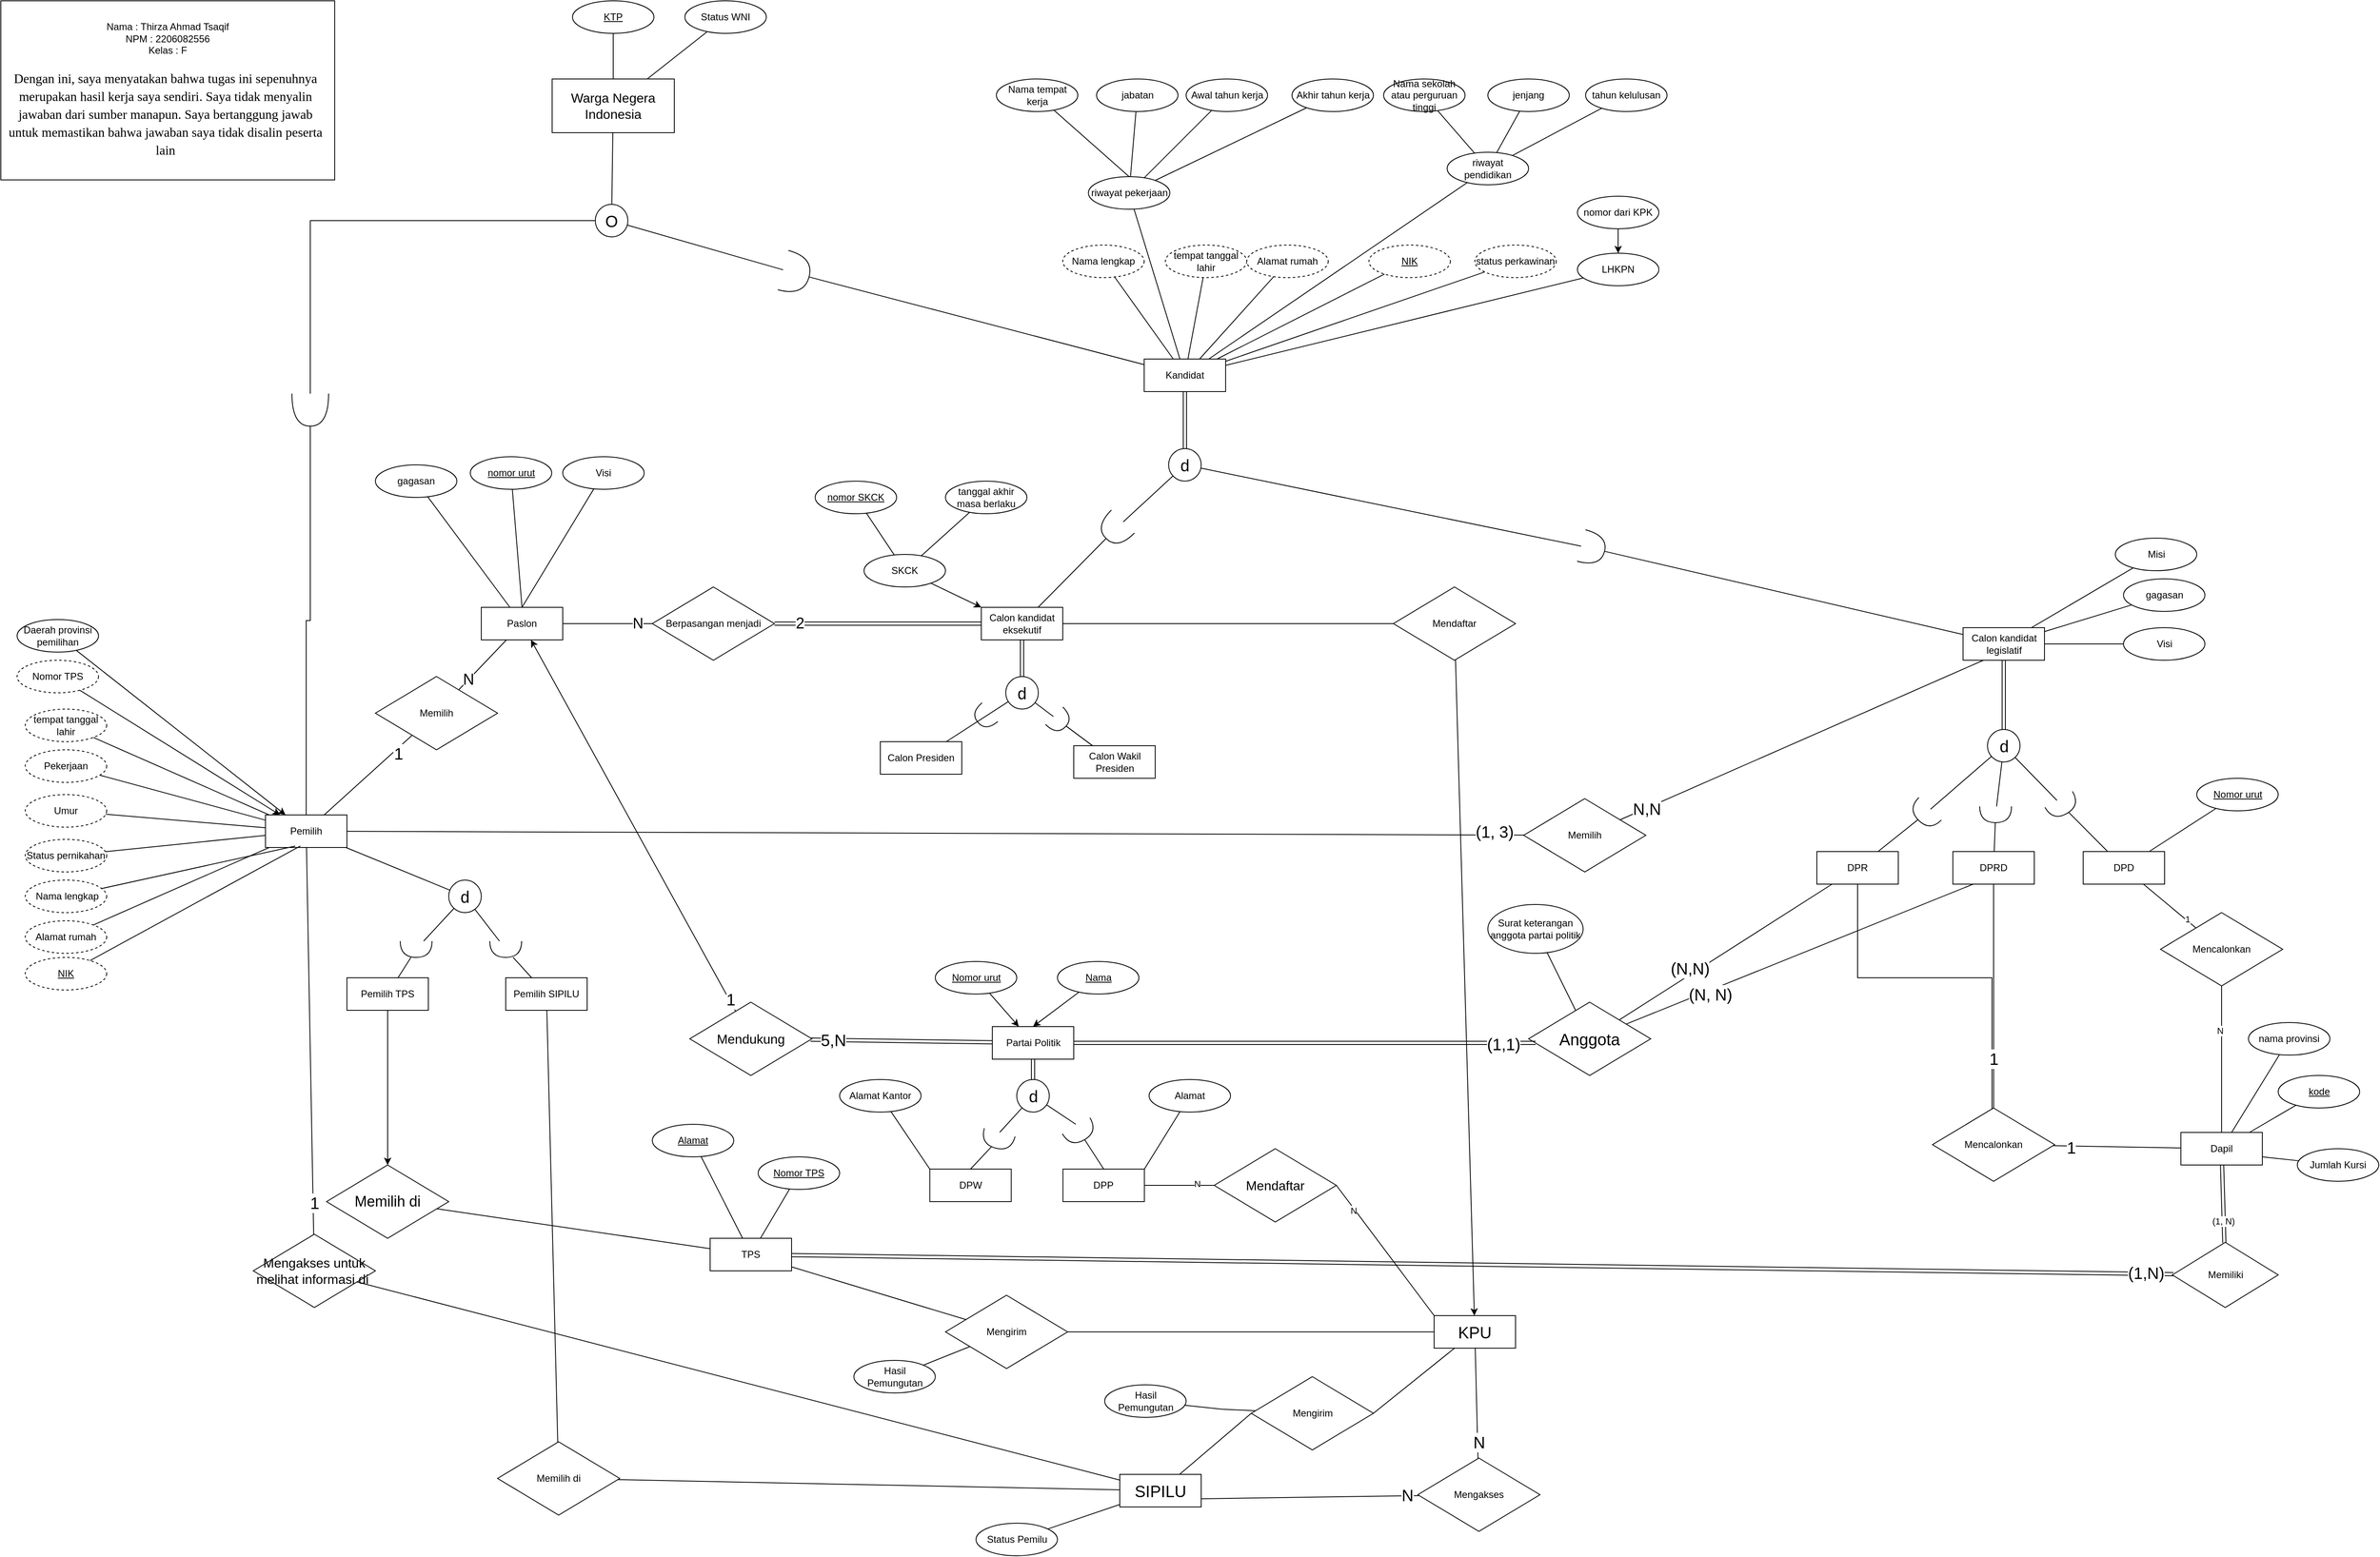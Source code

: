 <mxfile version="23.1.7" type="github">
  <diagram name="Page-1" id="nqy8MYTfZK-IS5IxkyHg">
    <mxGraphModel dx="7521" dy="4062" grid="1" gridSize="10" guides="1" tooltips="1" connect="1" arrows="1" fold="1" page="1" pageScale="1" pageWidth="827" pageHeight="1169" math="0" shadow="0">
      <root>
        <mxCell id="0" />
        <mxCell id="1" parent="0" />
        <mxCell id="InDd5PstnEUt9IAhVS5L-104" style="edgeStyle=orthogonalEdgeStyle;rounded=0;orthogonalLoop=1;jettySize=auto;html=1;endArrow=none;endFill=0;" parent="1" source="Rp_q8d3P8gBAkOt-X-FX-1" target="InDd5PstnEUt9IAhVS5L-103" edge="1">
          <mxGeometry relative="1" as="geometry">
            <Array as="points">
              <mxPoint x="1190" y="440" />
              <mxPoint x="1355" y="440" />
            </Array>
          </mxGeometry>
        </mxCell>
        <mxCell id="Rp_q8d3P8gBAkOt-X-FX-1" value="DPR" style="whiteSpace=wrap;html=1;align=center;" parent="1" vertex="1">
          <mxGeometry x="1140" y="285" width="100" height="40" as="geometry" />
        </mxCell>
        <mxCell id="InDd5PstnEUt9IAhVS5L-105" style="edgeStyle=none;rounded=0;orthogonalLoop=1;jettySize=auto;html=1;endArrow=none;endFill=0;" parent="1" source="Rp_q8d3P8gBAkOt-X-FX-2" target="InDd5PstnEUt9IAhVS5L-103" edge="1">
          <mxGeometry relative="1" as="geometry" />
        </mxCell>
        <mxCell id="BZsE2rcExIWB1ziRG2Nl-37" value="1" style="edgeLabel;html=1;align=center;verticalAlign=middle;resizable=0;points=[];fontSize=20;" vertex="1" connectable="0" parent="InDd5PstnEUt9IAhVS5L-105">
          <mxGeometry x="0.556" relative="1" as="geometry">
            <mxPoint as="offset" />
          </mxGeometry>
        </mxCell>
        <mxCell id="Rp_q8d3P8gBAkOt-X-FX-2" value="DPRD" style="whiteSpace=wrap;html=1;align=center;" parent="1" vertex="1">
          <mxGeometry x="1307" y="285" width="100" height="40" as="geometry" />
        </mxCell>
        <mxCell id="InDd5PstnEUt9IAhVS5L-102" style="edgeStyle=none;rounded=0;orthogonalLoop=1;jettySize=auto;html=1;endArrow=none;endFill=0;" parent="1" source="Rp_q8d3P8gBAkOt-X-FX-3" target="InDd5PstnEUt9IAhVS5L-88" edge="1">
          <mxGeometry relative="1" as="geometry" />
        </mxCell>
        <mxCell id="InDd5PstnEUt9IAhVS5L-107" value="1" style="edgeLabel;html=1;align=center;verticalAlign=middle;resizable=0;points=[];" parent="InDd5PstnEUt9IAhVS5L-102" vertex="1" connectable="0">
          <mxGeometry x="0.626" y="1" relative="1" as="geometry">
            <mxPoint as="offset" />
          </mxGeometry>
        </mxCell>
        <mxCell id="Rp_q8d3P8gBAkOt-X-FX-3" value="DPD" style="whiteSpace=wrap;html=1;align=center;" parent="1" vertex="1">
          <mxGeometry x="1467" y="285" width="100" height="40" as="geometry" />
        </mxCell>
        <mxCell id="Rp_q8d3P8gBAkOt-X-FX-4" value="Calon Presiden" style="whiteSpace=wrap;html=1;align=center;" parent="1" vertex="1">
          <mxGeometry x="-10" y="150" width="100" height="40" as="geometry" />
        </mxCell>
        <mxCell id="Rp_q8d3P8gBAkOt-X-FX-5" value="Calon Wakil Presiden" style="whiteSpace=wrap;html=1;align=center;" parent="1" vertex="1">
          <mxGeometry x="227.5" y="155" width="100" height="40" as="geometry" />
        </mxCell>
        <mxCell id="InDd5PstnEUt9IAhVS5L-50" style="rounded=0;orthogonalLoop=1;jettySize=auto;html=1;shape=link;" parent="1" source="06MVGboHxHlyO1YCg4qo-1" target="InDd5PstnEUt9IAhVS5L-49" edge="1">
          <mxGeometry relative="1" as="geometry" />
        </mxCell>
        <mxCell id="InDd5PstnEUt9IAhVS5L-114" style="edgeStyle=none;rounded=0;orthogonalLoop=1;jettySize=auto;html=1;endArrow=none;endFill=0;" parent="1" source="06MVGboHxHlyO1YCg4qo-1" target="InDd5PstnEUt9IAhVS5L-112" edge="1">
          <mxGeometry relative="1" as="geometry" />
        </mxCell>
        <mxCell id="06MVGboHxHlyO1YCg4qo-1" value="Calon kandidat eksekutif" style="whiteSpace=wrap;html=1;align=center;" parent="1" vertex="1">
          <mxGeometry x="114" y="-15" width="100" height="40" as="geometry" />
        </mxCell>
        <mxCell id="InDd5PstnEUt9IAhVS5L-54" style="edgeStyle=orthogonalEdgeStyle;rounded=0;orthogonalLoop=1;jettySize=auto;html=1;shape=link;" parent="1" source="06MVGboHxHlyO1YCg4qo-2" target="InDd5PstnEUt9IAhVS5L-53" edge="1">
          <mxGeometry relative="1" as="geometry" />
        </mxCell>
        <mxCell id="06MVGboHxHlyO1YCg4qo-2" value="Calon kandidat legislatif" style="whiteSpace=wrap;html=1;align=center;" parent="1" vertex="1">
          <mxGeometry x="1319.5" y="10" width="100" height="40" as="geometry" />
        </mxCell>
        <mxCell id="1rXdToiTDQNisKuDXQ6l-51" value="" style="edgeStyle=none;rounded=0;orthogonalLoop=1;jettySize=auto;html=1;shape=link;" parent="1" source="06MVGboHxHlyO1YCg4qo-3" target="1rXdToiTDQNisKuDXQ6l-50" edge="1">
          <mxGeometry relative="1" as="geometry" />
        </mxCell>
        <mxCell id="1rXdToiTDQNisKuDXQ6l-52" value="(1, N)" style="edgeLabel;html=1;align=center;verticalAlign=middle;resizable=0;points=[];" parent="1rXdToiTDQNisKuDXQ6l-51" vertex="1" connectable="0">
          <mxGeometry x="0.433" y="-1" relative="1" as="geometry">
            <mxPoint as="offset" />
          </mxGeometry>
        </mxCell>
        <mxCell id="06MVGboHxHlyO1YCg4qo-3" value="Dapil" style="whiteSpace=wrap;html=1;align=center;" parent="1" vertex="1">
          <mxGeometry x="1587" y="630" width="100" height="40" as="geometry" />
        </mxCell>
        <mxCell id="BZsE2rcExIWB1ziRG2Nl-21" style="edgeStyle=none;rounded=0;orthogonalLoop=1;jettySize=auto;html=1;entryX=0;entryY=0.5;entryDx=0;entryDy=0;endArrow=none;endFill=0;" edge="1" parent="1" source="06MVGboHxHlyO1YCg4qo-22" target="BZsE2rcExIWB1ziRG2Nl-20">
          <mxGeometry relative="1" as="geometry" />
        </mxCell>
        <mxCell id="BZsE2rcExIWB1ziRG2Nl-47" value="N" style="edgeLabel;html=1;align=center;verticalAlign=middle;resizable=0;points=[];" vertex="1" connectable="0" parent="BZsE2rcExIWB1ziRG2Nl-21">
          <mxGeometry x="0.496" y="3" relative="1" as="geometry">
            <mxPoint y="1" as="offset" />
          </mxGeometry>
        </mxCell>
        <mxCell id="06MVGboHxHlyO1YCg4qo-22" value="DPP" style="whiteSpace=wrap;html=1;align=center;" parent="1" vertex="1">
          <mxGeometry x="214.25" y="675" width="100" height="40" as="geometry" />
        </mxCell>
        <mxCell id="InDd5PstnEUt9IAhVS5L-123" style="edgeStyle=none;rounded=0;orthogonalLoop=1;jettySize=auto;html=1;endArrow=none;endFill=0;" parent="1" source="06MVGboHxHlyO1YCg4qo-28" target="InDd5PstnEUt9IAhVS5L-122" edge="1">
          <mxGeometry relative="1" as="geometry" />
        </mxCell>
        <mxCell id="BZsE2rcExIWB1ziRG2Nl-45" value="N" style="edgeLabel;html=1;align=center;verticalAlign=middle;resizable=0;points=[];fontSize=20;" vertex="1" connectable="0" parent="InDd5PstnEUt9IAhVS5L-123">
          <mxGeometry x="0.691" y="1" relative="1" as="geometry">
            <mxPoint as="offset" />
          </mxGeometry>
        </mxCell>
        <mxCell id="BZsE2rcExIWB1ziRG2Nl-17" style="edgeStyle=none;rounded=0;orthogonalLoop=1;jettySize=auto;html=1;entryX=1;entryY=0.5;entryDx=0;entryDy=0;endArrow=none;endFill=0;" edge="1" parent="1" source="06MVGboHxHlyO1YCg4qo-28" target="BZsE2rcExIWB1ziRG2Nl-9">
          <mxGeometry relative="1" as="geometry" />
        </mxCell>
        <mxCell id="06MVGboHxHlyO1YCg4qo-28" value="&lt;font style=&quot;font-size: 20px;&quot;&gt;KPU&lt;/font&gt;" style="whiteSpace=wrap;html=1;align=center;" parent="1" vertex="1">
          <mxGeometry x="670" y="855" width="100" height="40" as="geometry" />
        </mxCell>
        <mxCell id="InDd5PstnEUt9IAhVS5L-60" style="rounded=0;orthogonalLoop=1;jettySize=auto;html=1;entryX=0;entryY=0.5;entryDx=0;entryDy=0;endArrow=none;endFill=0;" parent="1" source="06MVGboHxHlyO1YCg4qo-79" target="InDd5PstnEUt9IAhVS5L-59" edge="1">
          <mxGeometry relative="1" as="geometry" />
        </mxCell>
        <mxCell id="InDd5PstnEUt9IAhVS5L-63" value="N" style="edgeLabel;html=1;align=center;verticalAlign=middle;resizable=0;points=[];fontSize=18;" parent="InDd5PstnEUt9IAhVS5L-60" vertex="1" connectable="0">
          <mxGeometry x="0.677" relative="1" as="geometry">
            <mxPoint as="offset" />
          </mxGeometry>
        </mxCell>
        <mxCell id="06MVGboHxHlyO1YCg4qo-79" value="Paslon" style="whiteSpace=wrap;html=1;align=center;" parent="1" vertex="1">
          <mxGeometry x="-500" y="-15" width="100" height="40" as="geometry" />
        </mxCell>
        <mxCell id="06MVGboHxHlyO1YCg4qo-88" style="rounded=0;orthogonalLoop=1;jettySize=auto;html=1;entryX=0.5;entryY=0;entryDx=0;entryDy=0;endArrow=none;endFill=0;" parent="1" source="06MVGboHxHlyO1YCg4qo-81" target="06MVGboHxHlyO1YCg4qo-79" edge="1">
          <mxGeometry relative="1" as="geometry" />
        </mxCell>
        <mxCell id="06MVGboHxHlyO1YCg4qo-81" value="&lt;u&gt;nomor urut&lt;/u&gt;" style="ellipse;whiteSpace=wrap;html=1;align=center;" parent="1" vertex="1">
          <mxGeometry x="-513.5" y="-200" width="100" height="40" as="geometry" />
        </mxCell>
        <mxCell id="06MVGboHxHlyO1YCg4qo-87" style="rounded=0;orthogonalLoop=1;jettySize=auto;html=1;entryX=0.5;entryY=0;entryDx=0;entryDy=0;endArrow=none;endFill=0;" parent="1" source="06MVGboHxHlyO1YCg4qo-82" target="06MVGboHxHlyO1YCg4qo-79" edge="1">
          <mxGeometry relative="1" as="geometry" />
        </mxCell>
        <mxCell id="06MVGboHxHlyO1YCg4qo-82" value="Visi" style="ellipse;whiteSpace=wrap;html=1;align=center;" parent="1" vertex="1">
          <mxGeometry x="-400" y="-200" width="100" height="40" as="geometry" />
        </mxCell>
        <mxCell id="06MVGboHxHlyO1YCg4qo-89" style="rounded=0;orthogonalLoop=1;jettySize=auto;html=1;endArrow=none;endFill=0;" parent="1" source="06MVGboHxHlyO1YCg4qo-83" target="06MVGboHxHlyO1YCg4qo-79" edge="1">
          <mxGeometry relative="1" as="geometry" />
        </mxCell>
        <mxCell id="06MVGboHxHlyO1YCg4qo-83" value="gagasan" style="ellipse;whiteSpace=wrap;html=1;align=center;" parent="1" vertex="1">
          <mxGeometry x="-630" y="-190" width="100" height="40" as="geometry" />
        </mxCell>
        <mxCell id="1rXdToiTDQNisKuDXQ6l-38" style="edgeStyle=none;rounded=0;orthogonalLoop=1;jettySize=auto;html=1;endArrow=none;endFill=0;" parent="1" source="06MVGboHxHlyO1YCg4qo-91" target="InDd5PstnEUt9IAhVS5L-80" edge="1">
          <mxGeometry relative="1" as="geometry" />
        </mxCell>
        <mxCell id="06MVGboHxHlyO1YCg4qo-91" value="Surat keterangan anggota partai politik" style="ellipse;whiteSpace=wrap;html=1;align=center;" parent="1" vertex="1">
          <mxGeometry x="736" y="350" width="117" height="60" as="geometry" />
        </mxCell>
        <mxCell id="06MVGboHxHlyO1YCg4qo-98" style="rounded=0;orthogonalLoop=1;jettySize=auto;html=1;endArrow=none;endFill=0;" parent="1" source="06MVGboHxHlyO1YCg4qo-97" target="06MVGboHxHlyO1YCg4qo-2" edge="1">
          <mxGeometry relative="1" as="geometry" />
        </mxCell>
        <mxCell id="06MVGboHxHlyO1YCg4qo-97" value="Visi" style="ellipse;whiteSpace=wrap;html=1;align=center;" parent="1" vertex="1">
          <mxGeometry x="1516.5" y="10" width="100" height="40" as="geometry" />
        </mxCell>
        <mxCell id="06MVGboHxHlyO1YCg4qo-102" style="rounded=0;orthogonalLoop=1;jettySize=auto;html=1;endArrow=none;endFill=0;" parent="1" source="06MVGboHxHlyO1YCg4qo-99" target="06MVGboHxHlyO1YCg4qo-2" edge="1">
          <mxGeometry relative="1" as="geometry" />
        </mxCell>
        <mxCell id="06MVGboHxHlyO1YCg4qo-99" value="Misi" style="ellipse;whiteSpace=wrap;html=1;align=center;" parent="1" vertex="1">
          <mxGeometry x="1506.5" y="-100" width="100" height="40" as="geometry" />
        </mxCell>
        <mxCell id="06MVGboHxHlyO1YCg4qo-101" style="rounded=0;orthogonalLoop=1;jettySize=auto;html=1;endArrow=none;endFill=0;" parent="1" source="06MVGboHxHlyO1YCg4qo-100" target="06MVGboHxHlyO1YCg4qo-2" edge="1">
          <mxGeometry relative="1" as="geometry" />
        </mxCell>
        <mxCell id="06MVGboHxHlyO1YCg4qo-100" value="gagasan" style="ellipse;whiteSpace=wrap;html=1;align=center;" parent="1" vertex="1">
          <mxGeometry x="1516.5" y="-50" width="100" height="40" as="geometry" />
        </mxCell>
        <mxCell id="06MVGboHxHlyO1YCg4qo-106" style="rounded=0;orthogonalLoop=1;jettySize=auto;html=1;endArrow=none;endFill=0;" parent="1" source="06MVGboHxHlyO1YCg4qo-103" target="06MVGboHxHlyO1YCg4qo-3" edge="1">
          <mxGeometry relative="1" as="geometry" />
        </mxCell>
        <mxCell id="06MVGboHxHlyO1YCg4qo-103" value="&lt;u&gt;kode&lt;/u&gt;" style="ellipse;whiteSpace=wrap;html=1;align=center;" parent="1" vertex="1">
          <mxGeometry x="1706.5" y="560" width="100" height="40" as="geometry" />
        </mxCell>
        <mxCell id="06MVGboHxHlyO1YCg4qo-107" style="rounded=0;orthogonalLoop=1;jettySize=auto;html=1;endArrow=none;endFill=0;" parent="1" source="06MVGboHxHlyO1YCg4qo-105" target="06MVGboHxHlyO1YCg4qo-3" edge="1">
          <mxGeometry relative="1" as="geometry" />
        </mxCell>
        <mxCell id="06MVGboHxHlyO1YCg4qo-105" value="nama provinsi" style="ellipse;whiteSpace=wrap;html=1;align=center;" parent="1" vertex="1">
          <mxGeometry x="1670" y="495" width="100" height="40" as="geometry" />
        </mxCell>
        <mxCell id="06MVGboHxHlyO1YCg4qo-109" style="rounded=0;orthogonalLoop=1;jettySize=auto;html=1;endArrow=none;endFill=0;" parent="1" source="06MVGboHxHlyO1YCg4qo-108" target="Rp_q8d3P8gBAkOt-X-FX-3" edge="1">
          <mxGeometry relative="1" as="geometry" />
        </mxCell>
        <mxCell id="06MVGboHxHlyO1YCg4qo-108" value="&lt;u&gt;Nomor urut&lt;/u&gt;" style="ellipse;whiteSpace=wrap;html=1;align=center;" parent="1" vertex="1">
          <mxGeometry x="1606.5" y="195" width="100" height="40" as="geometry" />
        </mxCell>
        <mxCell id="InDd5PstnEUt9IAhVS5L-126" style="edgeStyle=none;rounded=0;orthogonalLoop=1;jettySize=auto;html=1;endArrow=none;endFill=0;" parent="1" source="06MVGboHxHlyO1YCg4qo-110" target="InDd5PstnEUt9IAhVS5L-121" edge="1">
          <mxGeometry relative="1" as="geometry" />
        </mxCell>
        <mxCell id="BZsE2rcExIWB1ziRG2Nl-39" value="1" style="edgeLabel;html=1;align=center;verticalAlign=middle;resizable=0;points=[];fontSize=20;" vertex="1" connectable="0" parent="InDd5PstnEUt9IAhVS5L-126">
          <mxGeometry x="0.549" y="4" relative="1" as="geometry">
            <mxPoint x="-1" y="67" as="offset" />
          </mxGeometry>
        </mxCell>
        <mxCell id="InDd5PstnEUt9IAhVS5L-135" style="edgeStyle=none;rounded=0;orthogonalLoop=1;jettySize=auto;html=1;endArrow=none;endFill=0;" parent="1" source="06MVGboHxHlyO1YCg4qo-110" target="InDd5PstnEUt9IAhVS5L-134" edge="1">
          <mxGeometry relative="1" as="geometry" />
        </mxCell>
        <mxCell id="InDd5PstnEUt9IAhVS5L-138" value="!" style="edgeLabel;html=1;align=center;verticalAlign=middle;resizable=0;points=[];" parent="InDd5PstnEUt9IAhVS5L-135" vertex="1" connectable="0">
          <mxGeometry x="0.61" y="3" relative="1" as="geometry">
            <mxPoint x="1" as="offset" />
          </mxGeometry>
        </mxCell>
        <mxCell id="1rXdToiTDQNisKuDXQ6l-11" value="1" style="edgeLabel;html=1;align=center;verticalAlign=middle;resizable=0;points=[];fontSize=20;" parent="InDd5PstnEUt9IAhVS5L-135" vertex="1" connectable="0">
          <mxGeometry x="0.694" y="-3" relative="1" as="geometry">
            <mxPoint x="-3" y="4" as="offset" />
          </mxGeometry>
        </mxCell>
        <mxCell id="InDd5PstnEUt9IAhVS5L-140" style="edgeStyle=none;rounded=0;orthogonalLoop=1;jettySize=auto;html=1;endArrow=none;endFill=0;" parent="1" source="06MVGboHxHlyO1YCg4qo-110" target="InDd5PstnEUt9IAhVS5L-139" edge="1">
          <mxGeometry relative="1" as="geometry" />
        </mxCell>
        <mxCell id="1rXdToiTDQNisKuDXQ6l-46" value="(1, 3)" style="edgeLabel;html=1;align=center;verticalAlign=middle;resizable=0;points=[];fontSize=20;" parent="InDd5PstnEUt9IAhVS5L-140" vertex="1" connectable="0">
          <mxGeometry x="0.949" y="-4" relative="1" as="geometry">
            <mxPoint y="-9" as="offset" />
          </mxGeometry>
        </mxCell>
        <mxCell id="1rXdToiTDQNisKuDXQ6l-61" style="edgeStyle=none;rounded=0;orthogonalLoop=1;jettySize=auto;html=1;endArrow=none;endFill=0;" parent="1" source="06MVGboHxHlyO1YCg4qo-110" target="1rXdToiTDQNisKuDXQ6l-60" edge="1">
          <mxGeometry relative="1" as="geometry" />
        </mxCell>
        <mxCell id="06MVGboHxHlyO1YCg4qo-110" value="Pemilih" style="whiteSpace=wrap;html=1;align=center;" parent="1" vertex="1">
          <mxGeometry x="-765" y="240" width="100" height="40" as="geometry" />
        </mxCell>
        <mxCell id="06MVGboHxHlyO1YCg4qo-122" style="rounded=0;orthogonalLoop=1;jettySize=auto;html=1;endArrow=none;endFill=0;" parent="1" source="06MVGboHxHlyO1YCg4qo-115" target="06MVGboHxHlyO1YCg4qo-110" edge="1">
          <mxGeometry relative="1" as="geometry" />
        </mxCell>
        <mxCell id="06MVGboHxHlyO1YCg4qo-115" value="Umur" style="ellipse;whiteSpace=wrap;html=1;align=center;dashed=1;" parent="1" vertex="1">
          <mxGeometry x="-1060" y="215" width="100" height="40" as="geometry" />
        </mxCell>
        <mxCell id="06MVGboHxHlyO1YCg4qo-123" style="rounded=0;orthogonalLoop=1;jettySize=auto;html=1;endArrow=none;endFill=0;" parent="1" source="06MVGboHxHlyO1YCg4qo-119" target="06MVGboHxHlyO1YCg4qo-110" edge="1">
          <mxGeometry relative="1" as="geometry" />
        </mxCell>
        <mxCell id="06MVGboHxHlyO1YCg4qo-119" value="Status pernikahan" style="ellipse;whiteSpace=wrap;html=1;align=center;dashed=1;" parent="1" vertex="1">
          <mxGeometry x="-1060" y="270" width="100" height="40" as="geometry" />
        </mxCell>
        <mxCell id="06MVGboHxHlyO1YCg4qo-124" value="&amp;nbsp;Nama lengkap" style="ellipse;whiteSpace=wrap;html=1;align=center;dashed=1;" parent="1" vertex="1">
          <mxGeometry x="-1060" y="320" width="100" height="40" as="geometry" />
        </mxCell>
        <mxCell id="InDd5PstnEUt9IAhVS5L-70" style="edgeStyle=none;rounded=0;orthogonalLoop=1;jettySize=auto;html=1;endArrow=none;endFill=0;" parent="1" source="06MVGboHxHlyO1YCg4qo-126" target="06MVGboHxHlyO1YCg4qo-110" edge="1">
          <mxGeometry relative="1" as="geometry" />
        </mxCell>
        <mxCell id="06MVGboHxHlyO1YCg4qo-126" value="Alamat rumah" style="ellipse;whiteSpace=wrap;html=1;align=center;dashed=1;" parent="1" vertex="1">
          <mxGeometry x="-1060" y="370" width="100" height="40" as="geometry" />
        </mxCell>
        <mxCell id="06MVGboHxHlyO1YCg4qo-127" value="&lt;u&gt;NIK&lt;/u&gt;" style="ellipse;whiteSpace=wrap;html=1;align=center;strokeColor=default;dashed=1;" parent="1" vertex="1">
          <mxGeometry x="-1060" y="415" width="100" height="40" as="geometry" />
        </mxCell>
        <mxCell id="InDd5PstnEUt9IAhVS5L-69" style="edgeStyle=none;rounded=0;orthogonalLoop=1;jettySize=auto;html=1;endArrow=none;endFill=0;" parent="1" source="06MVGboHxHlyO1YCg4qo-133" target="06MVGboHxHlyO1YCg4qo-110" edge="1">
          <mxGeometry relative="1" as="geometry" />
        </mxCell>
        <mxCell id="06MVGboHxHlyO1YCg4qo-133" value="tempat tanggal lahir" style="ellipse;whiteSpace=wrap;html=1;align=center;dashed=1;" parent="1" vertex="1">
          <mxGeometry x="-1060" y="110" width="100" height="40" as="geometry" />
        </mxCell>
        <mxCell id="InDd5PstnEUt9IAhVS5L-67" style="edgeStyle=none;rounded=0;orthogonalLoop=1;jettySize=auto;html=1;endArrow=none;endFill=0;" parent="1" source="06MVGboHxHlyO1YCg4qo-134" target="06MVGboHxHlyO1YCg4qo-110" edge="1">
          <mxGeometry relative="1" as="geometry" />
        </mxCell>
        <mxCell id="06MVGboHxHlyO1YCg4qo-134" value="Pekerjaan" style="ellipse;whiteSpace=wrap;html=1;align=center;dashed=1;" parent="1" vertex="1">
          <mxGeometry x="-1060" y="160" width="100" height="40" as="geometry" />
        </mxCell>
        <mxCell id="InDd5PstnEUt9IAhVS5L-132" style="edgeStyle=none;rounded=0;orthogonalLoop=1;jettySize=auto;html=1;endArrow=none;endFill=0;" parent="1" source="06MVGboHxHlyO1YCg4qo-135" target="InDd5PstnEUt9IAhVS5L-131" edge="1">
          <mxGeometry relative="1" as="geometry" />
        </mxCell>
        <mxCell id="06MVGboHxHlyO1YCg4qo-135" value="TPS" style="whiteSpace=wrap;html=1;align=center;" parent="1" vertex="1">
          <mxGeometry x="-219" y="760" width="100" height="40" as="geometry" />
        </mxCell>
        <mxCell id="InDd5PstnEUt9IAhVS5L-74" style="edgeStyle=none;rounded=0;orthogonalLoop=1;jettySize=auto;html=1;endArrow=none;endFill=0;" parent="1" source="06MVGboHxHlyO1YCg4qo-136" target="06MVGboHxHlyO1YCg4qo-135" edge="1">
          <mxGeometry relative="1" as="geometry" />
        </mxCell>
        <mxCell id="06MVGboHxHlyO1YCg4qo-136" value="Nomor TPS" style="ellipse;whiteSpace=wrap;html=1;align=center;fontStyle=4" parent="1" vertex="1">
          <mxGeometry x="-160" y="660" width="100" height="40" as="geometry" />
        </mxCell>
        <mxCell id="InDd5PstnEUt9IAhVS5L-73" style="edgeStyle=none;rounded=0;orthogonalLoop=1;jettySize=auto;html=1;endArrow=none;endFill=0;" parent="1" source="06MVGboHxHlyO1YCg4qo-137" target="06MVGboHxHlyO1YCg4qo-135" edge="1">
          <mxGeometry relative="1" as="geometry" />
        </mxCell>
        <mxCell id="06MVGboHxHlyO1YCg4qo-137" value="Alamat" style="ellipse;whiteSpace=wrap;html=1;align=center;fontStyle=4" parent="1" vertex="1">
          <mxGeometry x="-290" y="620" width="100" height="40" as="geometry" />
        </mxCell>
        <mxCell id="1rXdToiTDQNisKuDXQ6l-7" style="edgeStyle=none;rounded=0;orthogonalLoop=1;jettySize=auto;html=1;shape=link;" parent="1" source="06MVGboHxHlyO1YCg4qo-29" target="1rXdToiTDQNisKuDXQ6l-6" edge="1">
          <mxGeometry relative="1" as="geometry" />
        </mxCell>
        <mxCell id="06MVGboHxHlyO1YCg4qo-29" value="Kandidat" style="whiteSpace=wrap;html=1;align=center;" parent="1" vertex="1">
          <mxGeometry x="314" y="-320" width="100" height="40" as="geometry" />
        </mxCell>
        <mxCell id="06MVGboHxHlyO1YCg4qo-30" value="Nama lengkap" style="ellipse;whiteSpace=wrap;html=1;align=center;dashed=1;" parent="1" vertex="1">
          <mxGeometry x="214" y="-460" width="100" height="40" as="geometry" />
        </mxCell>
        <mxCell id="06MVGboHxHlyO1YCg4qo-31" value="tempat tanggal lahir" style="ellipse;whiteSpace=wrap;html=1;align=center;dashed=1;" parent="1" vertex="1">
          <mxGeometry x="340" y="-460" width="100" height="40" as="geometry" />
        </mxCell>
        <mxCell id="06MVGboHxHlyO1YCg4qo-32" value="Alamat rumah" style="ellipse;whiteSpace=wrap;html=1;align=center;dashed=1;" parent="1" vertex="1">
          <mxGeometry x="440" y="-460" width="100" height="40" as="geometry" />
        </mxCell>
        <mxCell id="06MVGboHxHlyO1YCg4qo-33" value="&lt;u&gt;NIK&lt;/u&gt;" style="ellipse;whiteSpace=wrap;html=1;align=center;dashed=1;" parent="1" vertex="1">
          <mxGeometry x="590" y="-460" width="100" height="40" as="geometry" />
        </mxCell>
        <mxCell id="06MVGboHxHlyO1YCg4qo-35" value="status perkawinan" style="ellipse;whiteSpace=wrap;html=1;align=center;dashed=1;" parent="1" vertex="1">
          <mxGeometry x="720" y="-460" width="100" height="40" as="geometry" />
        </mxCell>
        <mxCell id="06MVGboHxHlyO1YCg4qo-66" value="" style="group" parent="1" vertex="1" connectable="0">
          <mxGeometry x="846" y="-520" width="100" height="110" as="geometry" />
        </mxCell>
        <mxCell id="06MVGboHxHlyO1YCg4qo-38" value="LHKPN" style="ellipse;whiteSpace=wrap;html=1;align=center;" parent="06MVGboHxHlyO1YCg4qo-66" vertex="1">
          <mxGeometry y="70" width="100" height="40" as="geometry" />
        </mxCell>
        <mxCell id="06MVGboHxHlyO1YCg4qo-63" value="nomor dari KPK" style="ellipse;whiteSpace=wrap;html=1;align=center;" parent="06MVGboHxHlyO1YCg4qo-66" vertex="1">
          <mxGeometry width="100" height="40" as="geometry" />
        </mxCell>
        <mxCell id="06MVGboHxHlyO1YCg4qo-65" style="edgeStyle=orthogonalEdgeStyle;rounded=0;orthogonalLoop=1;jettySize=auto;html=1;" parent="06MVGboHxHlyO1YCg4qo-66" source="06MVGboHxHlyO1YCg4qo-63" target="06MVGboHxHlyO1YCg4qo-38" edge="1">
          <mxGeometry relative="1" as="geometry" />
        </mxCell>
        <mxCell id="InDd5PstnEUt9IAhVS5L-1" style="rounded=0;orthogonalLoop=1;jettySize=auto;html=1;startArrow=none;startFill=0;endArrow=none;endFill=0;" parent="1" source="06MVGboHxHlyO1YCg4qo-30" target="06MVGboHxHlyO1YCg4qo-29" edge="1">
          <mxGeometry relative="1" as="geometry" />
        </mxCell>
        <mxCell id="InDd5PstnEUt9IAhVS5L-2" style="rounded=0;orthogonalLoop=1;jettySize=auto;html=1;endArrow=none;endFill=0;" parent="1" source="06MVGboHxHlyO1YCg4qo-31" target="06MVGboHxHlyO1YCg4qo-29" edge="1">
          <mxGeometry relative="1" as="geometry" />
        </mxCell>
        <mxCell id="InDd5PstnEUt9IAhVS5L-3" style="rounded=0;orthogonalLoop=1;jettySize=auto;html=1;endArrow=none;endFill=0;" parent="1" source="06MVGboHxHlyO1YCg4qo-32" target="06MVGboHxHlyO1YCg4qo-29" edge="1">
          <mxGeometry relative="1" as="geometry" />
        </mxCell>
        <mxCell id="InDd5PstnEUt9IAhVS5L-4" style="rounded=0;orthogonalLoop=1;jettySize=auto;html=1;endArrow=none;endFill=0;" parent="1" source="06MVGboHxHlyO1YCg4qo-33" target="06MVGboHxHlyO1YCg4qo-29" edge="1">
          <mxGeometry relative="1" as="geometry" />
        </mxCell>
        <mxCell id="InDd5PstnEUt9IAhVS5L-6" style="rounded=0;orthogonalLoop=1;jettySize=auto;html=1;endArrow=none;endFill=0;" parent="1" source="06MVGboHxHlyO1YCg4qo-35" target="06MVGboHxHlyO1YCg4qo-29" edge="1">
          <mxGeometry relative="1" as="geometry" />
        </mxCell>
        <mxCell id="InDd5PstnEUt9IAhVS5L-7" style="rounded=0;orthogonalLoop=1;jettySize=auto;html=1;endArrow=none;endFill=0;" parent="1" source="06MVGboHxHlyO1YCg4qo-36" target="06MVGboHxHlyO1YCg4qo-29" edge="1">
          <mxGeometry relative="1" as="geometry" />
        </mxCell>
        <mxCell id="InDd5PstnEUt9IAhVS5L-8" style="rounded=0;orthogonalLoop=1;jettySize=auto;html=1;endArrow=none;endFill=0;" parent="1" source="06MVGboHxHlyO1YCg4qo-37" target="06MVGboHxHlyO1YCg4qo-29" edge="1">
          <mxGeometry relative="1" as="geometry" />
        </mxCell>
        <mxCell id="InDd5PstnEUt9IAhVS5L-31" style="rounded=0;orthogonalLoop=1;jettySize=auto;html=1;endArrow=none;endFill=0;" parent="1" source="06MVGboHxHlyO1YCg4qo-38" target="06MVGboHxHlyO1YCg4qo-29" edge="1">
          <mxGeometry relative="1" as="geometry">
            <mxPoint x="950" y="-400" as="targetPoint" />
          </mxGeometry>
        </mxCell>
        <mxCell id="BZsE2rcExIWB1ziRG2Nl-3" style="rounded=0;orthogonalLoop=1;jettySize=auto;html=1;entryX=0;entryY=0;entryDx=0;entryDy=0;" edge="1" parent="1" source="06MVGboHxHlyO1YCg4qo-68" target="06MVGboHxHlyO1YCg4qo-1">
          <mxGeometry relative="1" as="geometry" />
        </mxCell>
        <mxCell id="06MVGboHxHlyO1YCg4qo-68" value="SKCK" style="ellipse;whiteSpace=wrap;html=1;align=center;" parent="1" vertex="1">
          <mxGeometry x="-30" y="-80" width="100" height="40" as="geometry" />
        </mxCell>
        <mxCell id="06MVGboHxHlyO1YCg4qo-70" value="tanggal akhir masa berlaku" style="ellipse;whiteSpace=wrap;html=1;align=center;" parent="1" vertex="1">
          <mxGeometry x="70" y="-170" width="100" height="40" as="geometry" />
        </mxCell>
        <mxCell id="06MVGboHxHlyO1YCg4qo-69" value="&lt;u&gt;nomor SKCK&lt;/u&gt;" style="ellipse;whiteSpace=wrap;html=1;align=center;" parent="1" vertex="1">
          <mxGeometry x="-90" y="-170" width="100" height="40" as="geometry" />
        </mxCell>
        <mxCell id="06MVGboHxHlyO1YCg4qo-72" style="rounded=0;orthogonalLoop=1;jettySize=auto;html=1;endArrow=none;endFill=0;" parent="1" source="06MVGboHxHlyO1YCg4qo-70" target="06MVGboHxHlyO1YCg4qo-68" edge="1">
          <mxGeometry relative="1" as="geometry" />
        </mxCell>
        <mxCell id="06MVGboHxHlyO1YCg4qo-71" style="rounded=0;orthogonalLoop=1;jettySize=auto;html=1;endArrow=none;endFill=0;" parent="1" source="06MVGboHxHlyO1YCg4qo-69" target="06MVGboHxHlyO1YCg4qo-68" edge="1">
          <mxGeometry relative="1" as="geometry" />
        </mxCell>
        <mxCell id="06MVGboHxHlyO1YCg4qo-37" value="riwayat pendidikan" style="ellipse;whiteSpace=wrap;html=1;align=center;" parent="1" vertex="1">
          <mxGeometry x="686" y="-574" width="100" height="40" as="geometry" />
        </mxCell>
        <mxCell id="06MVGboHxHlyO1YCg4qo-58" style="rounded=0;orthogonalLoop=1;jettySize=auto;html=1;endArrow=none;endFill=0;" parent="1" source="06MVGboHxHlyO1YCg4qo-55" target="06MVGboHxHlyO1YCg4qo-37" edge="1">
          <mxGeometry relative="1" as="geometry" />
        </mxCell>
        <mxCell id="06MVGboHxHlyO1YCg4qo-55" value="Nama sekolah atau perguruan tinggi" style="ellipse;whiteSpace=wrap;html=1;align=center;" parent="1" vertex="1">
          <mxGeometry x="608" y="-664" width="100" height="40" as="geometry" />
        </mxCell>
        <mxCell id="06MVGboHxHlyO1YCg4qo-59" style="rounded=0;orthogonalLoop=1;jettySize=auto;html=1;endArrow=none;endFill=0;" parent="1" source="06MVGboHxHlyO1YCg4qo-56" target="06MVGboHxHlyO1YCg4qo-37" edge="1">
          <mxGeometry relative="1" as="geometry" />
        </mxCell>
        <mxCell id="06MVGboHxHlyO1YCg4qo-56" value="jenjang" style="ellipse;whiteSpace=wrap;html=1;align=center;" parent="1" vertex="1">
          <mxGeometry x="736" y="-664" width="100" height="40" as="geometry" />
        </mxCell>
        <mxCell id="06MVGboHxHlyO1YCg4qo-60" style="rounded=0;orthogonalLoop=1;jettySize=auto;html=1;endArrow=none;endFill=0;" parent="1" source="06MVGboHxHlyO1YCg4qo-57" target="06MVGboHxHlyO1YCg4qo-37" edge="1">
          <mxGeometry relative="1" as="geometry" />
        </mxCell>
        <mxCell id="06MVGboHxHlyO1YCg4qo-57" value="tahun kelulusan" style="ellipse;whiteSpace=wrap;html=1;align=center;" parent="1" vertex="1">
          <mxGeometry x="856" y="-664" width="100" height="40" as="geometry" />
        </mxCell>
        <mxCell id="06MVGboHxHlyO1YCg4qo-36" value="riwayat pekerjaan" style="ellipse;whiteSpace=wrap;html=1;align=center;" parent="1" vertex="1">
          <mxGeometry x="245.5" y="-544" width="100" height="40" as="geometry" />
        </mxCell>
        <mxCell id="06MVGboHxHlyO1YCg4qo-43" style="rounded=0;orthogonalLoop=1;jettySize=auto;html=1;entryX=0.5;entryY=0;entryDx=0;entryDy=0;endArrow=none;endFill=0;" parent="1" source="06MVGboHxHlyO1YCg4qo-39" target="06MVGboHxHlyO1YCg4qo-36" edge="1">
          <mxGeometry relative="1" as="geometry" />
        </mxCell>
        <mxCell id="06MVGboHxHlyO1YCg4qo-39" value="Nama tempat kerja" style="ellipse;whiteSpace=wrap;html=1;align=center;" parent="1" vertex="1">
          <mxGeometry x="132.5" y="-664" width="100" height="40" as="geometry" />
        </mxCell>
        <mxCell id="06MVGboHxHlyO1YCg4qo-51" style="rounded=0;orthogonalLoop=1;jettySize=auto;html=1;endArrow=none;endFill=0;" parent="1" source="06MVGboHxHlyO1YCg4qo-40" target="06MVGboHxHlyO1YCg4qo-36" edge="1">
          <mxGeometry relative="1" as="geometry" />
        </mxCell>
        <mxCell id="06MVGboHxHlyO1YCg4qo-40" value="jabatan" style="ellipse;whiteSpace=wrap;html=1;align=center;" parent="1" vertex="1">
          <mxGeometry x="255.5" y="-664" width="100" height="40" as="geometry" />
        </mxCell>
        <mxCell id="06MVGboHxHlyO1YCg4qo-46" style="rounded=0;orthogonalLoop=1;jettySize=auto;html=1;endArrow=none;endFill=0;" parent="1" source="06MVGboHxHlyO1YCg4qo-41" target="06MVGboHxHlyO1YCg4qo-36" edge="1">
          <mxGeometry relative="1" as="geometry" />
        </mxCell>
        <mxCell id="06MVGboHxHlyO1YCg4qo-41" value="Awal tahun kerja" style="ellipse;whiteSpace=wrap;html=1;align=center;" parent="1" vertex="1">
          <mxGeometry x="365.5" y="-664" width="100" height="40" as="geometry" />
        </mxCell>
        <mxCell id="06MVGboHxHlyO1YCg4qo-49" style="rounded=0;orthogonalLoop=1;jettySize=auto;html=1;endArrow=none;endFill=0;" parent="1" source="06MVGboHxHlyO1YCg4qo-42" target="06MVGboHxHlyO1YCg4qo-36" edge="1">
          <mxGeometry relative="1" as="geometry" />
        </mxCell>
        <mxCell id="06MVGboHxHlyO1YCg4qo-42" value="Akhir tahun kerja" style="ellipse;whiteSpace=wrap;html=1;align=center;" parent="1" vertex="1">
          <mxGeometry x="495.5" y="-664" width="100" height="40" as="geometry" />
        </mxCell>
        <mxCell id="InDd5PstnEUt9IAhVS5L-51" style="rounded=0;orthogonalLoop=1;jettySize=auto;html=1;endArrow=none;endFill=0;" parent="1" source="BZsE2rcExIWB1ziRG2Nl-55" target="Rp_q8d3P8gBAkOt-X-FX-5" edge="1">
          <mxGeometry relative="1" as="geometry" />
        </mxCell>
        <mxCell id="InDd5PstnEUt9IAhVS5L-52" style="rounded=0;orthogonalLoop=1;jettySize=auto;html=1;endArrow=none;endFill=0;" parent="1" source="InDd5PstnEUt9IAhVS5L-49" target="Rp_q8d3P8gBAkOt-X-FX-4" edge="1">
          <mxGeometry relative="1" as="geometry" />
        </mxCell>
        <mxCell id="InDd5PstnEUt9IAhVS5L-49" value="&lt;font style=&quot;font-size: 20px;&quot;&gt;d&lt;/font&gt;" style="ellipse;whiteSpace=wrap;html=1;aspect=fixed;" parent="1" vertex="1">
          <mxGeometry x="144" y="70" width="40" height="40" as="geometry" />
        </mxCell>
        <mxCell id="InDd5PstnEUt9IAhVS5L-55" style="rounded=0;orthogonalLoop=1;jettySize=auto;html=1;endArrow=none;endFill=0;" parent="1" source="BZsE2rcExIWB1ziRG2Nl-64" target="Rp_q8d3P8gBAkOt-X-FX-1" edge="1">
          <mxGeometry relative="1" as="geometry" />
        </mxCell>
        <mxCell id="InDd5PstnEUt9IAhVS5L-56" style="rounded=0;orthogonalLoop=1;jettySize=auto;html=1;endArrow=none;endFill=0;" parent="1" source="BZsE2rcExIWB1ziRG2Nl-66" target="Rp_q8d3P8gBAkOt-X-FX-2" edge="1">
          <mxGeometry relative="1" as="geometry" />
        </mxCell>
        <mxCell id="InDd5PstnEUt9IAhVS5L-57" style="rounded=0;orthogonalLoop=1;jettySize=auto;html=1;endArrow=none;endFill=0;" parent="1" source="BZsE2rcExIWB1ziRG2Nl-68" target="Rp_q8d3P8gBAkOt-X-FX-3" edge="1">
          <mxGeometry relative="1" as="geometry" />
        </mxCell>
        <mxCell id="InDd5PstnEUt9IAhVS5L-53" value="&lt;font style=&quot;font-size: 20px;&quot;&gt;d&lt;/font&gt;" style="ellipse;whiteSpace=wrap;html=1;aspect=fixed;" parent="1" vertex="1">
          <mxGeometry x="1349.5" y="135" width="40" height="40" as="geometry" />
        </mxCell>
        <mxCell id="06MVGboHxHlyO1YCg4qo-7" value="&lt;u&gt;Nama&lt;/u&gt;" style="ellipse;whiteSpace=wrap;html=1;align=center;" parent="1" vertex="1">
          <mxGeometry x="207.5" y="420" width="100" height="40" as="geometry" />
        </mxCell>
        <mxCell id="06MVGboHxHlyO1YCg4qo-6" value="&lt;u&gt;Nomor urut&lt;/u&gt;" style="ellipse;whiteSpace=wrap;html=1;align=center;" parent="1" vertex="1">
          <mxGeometry x="57.5" y="420" width="100" height="40" as="geometry" />
        </mxCell>
        <mxCell id="InDd5PstnEUt9IAhVS5L-76" style="edgeStyle=none;rounded=0;orthogonalLoop=1;jettySize=auto;html=1;endArrow=none;endFill=0;shape=link;" parent="1" source="06MVGboHxHlyO1YCg4qo-4" target="InDd5PstnEUt9IAhVS5L-75" edge="1">
          <mxGeometry relative="1" as="geometry" />
        </mxCell>
        <mxCell id="InDd5PstnEUt9IAhVS5L-79" value="5,N" style="edgeLabel;html=1;align=center;verticalAlign=middle;resizable=0;points=[];fontSize=20;" parent="InDd5PstnEUt9IAhVS5L-76" vertex="1" connectable="0">
          <mxGeometry x="0.757" y="4" relative="1" as="geometry">
            <mxPoint y="-5" as="offset" />
          </mxGeometry>
        </mxCell>
        <mxCell id="BZsE2rcExIWB1ziRG2Nl-24" style="edgeStyle=none;rounded=0;orthogonalLoop=1;jettySize=auto;html=1;shape=link;" edge="1" parent="1" source="06MVGboHxHlyO1YCg4qo-4" target="BZsE2rcExIWB1ziRG2Nl-23">
          <mxGeometry relative="1" as="geometry" />
        </mxCell>
        <mxCell id="06MVGboHxHlyO1YCg4qo-4" value="Partai Politik" style="whiteSpace=wrap;html=1;align=center;" parent="1" vertex="1">
          <mxGeometry x="127.5" y="500" width="100" height="40" as="geometry" />
        </mxCell>
        <mxCell id="06MVGboHxHlyO1YCg4qo-8" style="rounded=0;orthogonalLoop=1;jettySize=auto;html=1;entryX=0.5;entryY=0;entryDx=0;entryDy=0;" parent="1" source="06MVGboHxHlyO1YCg4qo-7" target="06MVGboHxHlyO1YCg4qo-4" edge="1">
          <mxGeometry relative="1" as="geometry" />
        </mxCell>
        <mxCell id="06MVGboHxHlyO1YCg4qo-90" style="rounded=0;orthogonalLoop=1;jettySize=auto;html=1;" parent="1" source="06MVGboHxHlyO1YCg4qo-6" target="06MVGboHxHlyO1YCg4qo-4" edge="1">
          <mxGeometry relative="1" as="geometry" />
        </mxCell>
        <mxCell id="InDd5PstnEUt9IAhVS5L-61" style="rounded=0;orthogonalLoop=1;jettySize=auto;html=1;endArrow=none;endFill=0;shape=link;" parent="1" source="InDd5PstnEUt9IAhVS5L-59" target="06MVGboHxHlyO1YCg4qo-1" edge="1">
          <mxGeometry relative="1" as="geometry" />
        </mxCell>
        <mxCell id="InDd5PstnEUt9IAhVS5L-62" value="2" style="edgeLabel;html=1;align=center;verticalAlign=middle;resizable=0;points=[];fontSize=19;" parent="InDd5PstnEUt9IAhVS5L-61" vertex="1" connectable="0">
          <mxGeometry x="-0.895" y="-2" relative="1" as="geometry">
            <mxPoint x="17" y="-2" as="offset" />
          </mxGeometry>
        </mxCell>
        <mxCell id="InDd5PstnEUt9IAhVS5L-59" value="Berpasangan menjadi" style="shape=rhombus;perimeter=rhombusPerimeter;whiteSpace=wrap;html=1;align=center;" parent="1" vertex="1">
          <mxGeometry x="-290" y="-40" width="150" height="90" as="geometry" />
        </mxCell>
        <mxCell id="InDd5PstnEUt9IAhVS5L-65" style="edgeStyle=none;rounded=0;orthogonalLoop=1;jettySize=auto;html=1;entryX=0.365;entryY=0.955;entryDx=0;entryDy=0;entryPerimeter=0;endArrow=none;endFill=0;" parent="1" source="06MVGboHxHlyO1YCg4qo-124" target="06MVGboHxHlyO1YCg4qo-110" edge="1">
          <mxGeometry relative="1" as="geometry" />
        </mxCell>
        <mxCell id="InDd5PstnEUt9IAhVS5L-66" style="edgeStyle=none;rounded=0;orthogonalLoop=1;jettySize=auto;html=1;entryX=0.428;entryY=0.955;entryDx=0;entryDy=0;entryPerimeter=0;endArrow=none;endFill=0;" parent="1" source="06MVGboHxHlyO1YCg4qo-127" target="06MVGboHxHlyO1YCg4qo-110" edge="1">
          <mxGeometry relative="1" as="geometry" />
        </mxCell>
        <mxCell id="InDd5PstnEUt9IAhVS5L-77" style="edgeStyle=none;rounded=0;orthogonalLoop=1;jettySize=auto;html=1;" parent="1" source="InDd5PstnEUt9IAhVS5L-75" target="06MVGboHxHlyO1YCg4qo-79" edge="1">
          <mxGeometry relative="1" as="geometry" />
        </mxCell>
        <mxCell id="InDd5PstnEUt9IAhVS5L-78" value="1" style="edgeLabel;html=1;align=center;verticalAlign=middle;resizable=0;points=[];fontSize=20;" parent="InDd5PstnEUt9IAhVS5L-77" vertex="1" connectable="0">
          <mxGeometry x="-0.937" y="-1" relative="1" as="geometry">
            <mxPoint as="offset" />
          </mxGeometry>
        </mxCell>
        <mxCell id="InDd5PstnEUt9IAhVS5L-75" value="&lt;font style=&quot;font-size: 16px;&quot;&gt;Mendukung&lt;/font&gt;" style="shape=rhombus;perimeter=rhombusPerimeter;whiteSpace=wrap;html=1;align=center;" parent="1" vertex="1">
          <mxGeometry x="-244" y="470" width="150" height="90" as="geometry" />
        </mxCell>
        <mxCell id="InDd5PstnEUt9IAhVS5L-84" style="edgeStyle=none;rounded=0;orthogonalLoop=1;jettySize=auto;html=1;endArrow=none;endFill=0;" parent="1" source="InDd5PstnEUt9IAhVS5L-80" target="Rp_q8d3P8gBAkOt-X-FX-1" edge="1">
          <mxGeometry relative="1" as="geometry" />
        </mxCell>
        <mxCell id="1rXdToiTDQNisKuDXQ6l-39" style="edgeStyle=none;rounded=0;orthogonalLoop=1;jettySize=auto;html=1;entryX=0.25;entryY=1;entryDx=0;entryDy=0;endArrow=none;endFill=0;" parent="1" source="InDd5PstnEUt9IAhVS5L-80" target="Rp_q8d3P8gBAkOt-X-FX-2" edge="1">
          <mxGeometry relative="1" as="geometry" />
        </mxCell>
        <mxCell id="1rXdToiTDQNisKuDXQ6l-40" value="(N, N)" style="edgeLabel;html=1;align=center;verticalAlign=middle;resizable=0;points=[];fontSize=20;" parent="1rXdToiTDQNisKuDXQ6l-39" vertex="1" connectable="0">
          <mxGeometry x="-0.528" y="-4" relative="1" as="geometry">
            <mxPoint x="1" as="offset" />
          </mxGeometry>
        </mxCell>
        <mxCell id="InDd5PstnEUt9IAhVS5L-80" value="&lt;font style=&quot;font-size: 20px;&quot;&gt;Anggota&lt;/font&gt;" style="shape=rhombus;perimeter=rhombusPerimeter;whiteSpace=wrap;html=1;align=center;" parent="1" vertex="1">
          <mxGeometry x="786" y="470" width="150" height="90" as="geometry" />
        </mxCell>
        <mxCell id="InDd5PstnEUt9IAhVS5L-81" style="edgeStyle=none;rounded=0;orthogonalLoop=1;jettySize=auto;html=1;entryX=0.058;entryY=0.556;entryDx=0;entryDy=0;entryPerimeter=0;shape=link;" parent="1" source="06MVGboHxHlyO1YCg4qo-4" target="InDd5PstnEUt9IAhVS5L-80" edge="1">
          <mxGeometry relative="1" as="geometry" />
        </mxCell>
        <mxCell id="1rXdToiTDQNisKuDXQ6l-12" value="(1,1)" style="edgeLabel;html=1;align=center;verticalAlign=middle;resizable=0;points=[];fontSize=20;" parent="InDd5PstnEUt9IAhVS5L-81" vertex="1" connectable="0">
          <mxGeometry x="0.858" y="-1" relative="1" as="geometry">
            <mxPoint as="offset" />
          </mxGeometry>
        </mxCell>
        <mxCell id="InDd5PstnEUt9IAhVS5L-90" style="edgeStyle=none;rounded=0;orthogonalLoop=1;jettySize=auto;html=1;endArrow=none;endFill=0;" parent="1" source="InDd5PstnEUt9IAhVS5L-88" target="06MVGboHxHlyO1YCg4qo-3" edge="1">
          <mxGeometry relative="1" as="geometry" />
        </mxCell>
        <mxCell id="InDd5PstnEUt9IAhVS5L-108" value="N" style="edgeLabel;html=1;align=center;verticalAlign=middle;resizable=0;points=[];" parent="InDd5PstnEUt9IAhVS5L-90" vertex="1" connectable="0">
          <mxGeometry x="-0.396" y="-2" relative="1" as="geometry">
            <mxPoint as="offset" />
          </mxGeometry>
        </mxCell>
        <mxCell id="InDd5PstnEUt9IAhVS5L-88" value="Mencalonkan" style="shape=rhombus;perimeter=rhombusPerimeter;whiteSpace=wrap;html=1;align=center;" parent="1" vertex="1">
          <mxGeometry x="1562" y="360" width="150" height="90" as="geometry" />
        </mxCell>
        <mxCell id="InDd5PstnEUt9IAhVS5L-106" style="edgeStyle=none;rounded=0;orthogonalLoop=1;jettySize=auto;html=1;endArrow=none;endFill=0;" parent="1" source="InDd5PstnEUt9IAhVS5L-103" target="06MVGboHxHlyO1YCg4qo-3" edge="1">
          <mxGeometry relative="1" as="geometry" />
        </mxCell>
        <mxCell id="InDd5PstnEUt9IAhVS5L-103" value="Mencalonkan" style="shape=rhombus;perimeter=rhombusPerimeter;whiteSpace=wrap;html=1;align=center;" parent="1" vertex="1">
          <mxGeometry x="1282" y="600" width="150" height="90" as="geometry" />
        </mxCell>
        <mxCell id="InDd5PstnEUt9IAhVS5L-115" style="edgeStyle=none;rounded=0;orthogonalLoop=1;jettySize=auto;html=1;" parent="1" source="InDd5PstnEUt9IAhVS5L-112" target="06MVGboHxHlyO1YCg4qo-28" edge="1">
          <mxGeometry relative="1" as="geometry" />
        </mxCell>
        <mxCell id="InDd5PstnEUt9IAhVS5L-112" value="Mendaftar" style="shape=rhombus;perimeter=rhombusPerimeter;whiteSpace=wrap;html=1;align=center;" parent="1" vertex="1">
          <mxGeometry x="620" y="-40" width="150" height="90" as="geometry" />
        </mxCell>
        <mxCell id="InDd5PstnEUt9IAhVS5L-119" style="edgeStyle=none;rounded=0;orthogonalLoop=1;jettySize=auto;html=1;endArrow=none;endFill=0;" parent="1" source="InDd5PstnEUt9IAhVS5L-116" target="06MVGboHxHlyO1YCg4qo-135" edge="1">
          <mxGeometry relative="1" as="geometry" />
        </mxCell>
        <mxCell id="InDd5PstnEUt9IAhVS5L-116" value="&lt;font style=&quot;font-size: 18px;&quot;&gt;Memilih di&lt;/font&gt;" style="shape=rhombus;perimeter=rhombusPerimeter;whiteSpace=wrap;html=1;align=center;" parent="1" vertex="1">
          <mxGeometry x="-690" y="670" width="150" height="90" as="geometry" />
        </mxCell>
        <mxCell id="BZsE2rcExIWB1ziRG2Nl-11" style="edgeStyle=none;rounded=0;orthogonalLoop=1;jettySize=auto;html=1;entryX=0;entryY=0.5;entryDx=0;entryDy=0;endArrow=none;endFill=0;" edge="1" parent="1" source="InDd5PstnEUt9IAhVS5L-120" target="BZsE2rcExIWB1ziRG2Nl-9">
          <mxGeometry relative="1" as="geometry" />
        </mxCell>
        <mxCell id="InDd5PstnEUt9IAhVS5L-120" value="&lt;font style=&quot;font-size: 20px;&quot;&gt;SIPILU&lt;/font&gt;" style="whiteSpace=wrap;html=1;align=center;" parent="1" vertex="1">
          <mxGeometry x="284" y="1050" width="100" height="40" as="geometry" />
        </mxCell>
        <mxCell id="InDd5PstnEUt9IAhVS5L-127" style="edgeStyle=none;rounded=0;orthogonalLoop=1;jettySize=auto;html=1;endArrow=none;endFill=0;" parent="1" source="InDd5PstnEUt9IAhVS5L-121" target="InDd5PstnEUt9IAhVS5L-120" edge="1">
          <mxGeometry relative="1" as="geometry" />
        </mxCell>
        <mxCell id="InDd5PstnEUt9IAhVS5L-121" value="&lt;font style=&quot;font-size: 16px;&quot;&gt;Mengakses untuk melihat informasi di&amp;nbsp;&lt;/font&gt;" style="shape=rhombus;perimeter=rhombusPerimeter;whiteSpace=wrap;html=1;align=center;" parent="1" vertex="1">
          <mxGeometry x="-780" y="755" width="150" height="90" as="geometry" />
        </mxCell>
        <mxCell id="InDd5PstnEUt9IAhVS5L-124" style="edgeStyle=none;rounded=0;orthogonalLoop=1;jettySize=auto;html=1;entryX=1;entryY=0.75;entryDx=0;entryDy=0;endArrow=none;endFill=0;" parent="1" source="InDd5PstnEUt9IAhVS5L-122" target="InDd5PstnEUt9IAhVS5L-120" edge="1">
          <mxGeometry relative="1" as="geometry" />
        </mxCell>
        <mxCell id="BZsE2rcExIWB1ziRG2Nl-46" value="N" style="edgeLabel;html=1;align=center;verticalAlign=middle;resizable=0;points=[];fontSize=20;" vertex="1" connectable="0" parent="InDd5PstnEUt9IAhVS5L-124">
          <mxGeometry x="-0.887" y="-2" relative="1" as="geometry">
            <mxPoint as="offset" />
          </mxGeometry>
        </mxCell>
        <mxCell id="InDd5PstnEUt9IAhVS5L-122" value="Mengakses" style="shape=rhombus;perimeter=rhombusPerimeter;whiteSpace=wrap;html=1;align=center;" parent="1" vertex="1">
          <mxGeometry x="650" y="1030" width="150" height="90" as="geometry" />
        </mxCell>
        <mxCell id="InDd5PstnEUt9IAhVS5L-133" style="edgeStyle=none;rounded=0;orthogonalLoop=1;jettySize=auto;html=1;endArrow=none;endFill=0;" parent="1" source="InDd5PstnEUt9IAhVS5L-131" target="06MVGboHxHlyO1YCg4qo-28" edge="1">
          <mxGeometry relative="1" as="geometry" />
        </mxCell>
        <mxCell id="InDd5PstnEUt9IAhVS5L-131" value="Mengirim" style="shape=rhombus;perimeter=rhombusPerimeter;whiteSpace=wrap;html=1;align=center;" parent="1" vertex="1">
          <mxGeometry x="70" y="830" width="150" height="90" as="geometry" />
        </mxCell>
        <mxCell id="InDd5PstnEUt9IAhVS5L-136" style="edgeStyle=none;rounded=0;orthogonalLoop=1;jettySize=auto;html=1;endArrow=none;endFill=0;" parent="1" source="InDd5PstnEUt9IAhVS5L-134" target="06MVGboHxHlyO1YCg4qo-79" edge="1">
          <mxGeometry relative="1" as="geometry" />
        </mxCell>
        <mxCell id="InDd5PstnEUt9IAhVS5L-137" value="N" style="edgeLabel;html=1;align=center;verticalAlign=middle;resizable=0;points=[];fontSize=19;" parent="InDd5PstnEUt9IAhVS5L-136" vertex="1" connectable="0">
          <mxGeometry x="-0.578" y="-3" relative="1" as="geometry">
            <mxPoint x="-3" y="-2" as="offset" />
          </mxGeometry>
        </mxCell>
        <mxCell id="InDd5PstnEUt9IAhVS5L-134" value="Memilih" style="shape=rhombus;perimeter=rhombusPerimeter;whiteSpace=wrap;html=1;align=center;" parent="1" vertex="1">
          <mxGeometry x="-630" y="70" width="150" height="90" as="geometry" />
        </mxCell>
        <mxCell id="InDd5PstnEUt9IAhVS5L-141" style="edgeStyle=none;rounded=0;orthogonalLoop=1;jettySize=auto;html=1;entryX=0.25;entryY=1;entryDx=0;entryDy=0;endArrow=none;endFill=0;" parent="1" source="InDd5PstnEUt9IAhVS5L-139" target="06MVGboHxHlyO1YCg4qo-2" edge="1">
          <mxGeometry relative="1" as="geometry" />
        </mxCell>
        <mxCell id="1rXdToiTDQNisKuDXQ6l-47" value="N,N" style="edgeLabel;html=1;align=center;verticalAlign=middle;resizable=0;points=[];fontSize=20;" parent="InDd5PstnEUt9IAhVS5L-141" vertex="1" connectable="0">
          <mxGeometry x="-0.857" relative="1" as="geometry">
            <mxPoint as="offset" />
          </mxGeometry>
        </mxCell>
        <mxCell id="InDd5PstnEUt9IAhVS5L-139" value="Memilih" style="shape=rhombus;perimeter=rhombusPerimeter;whiteSpace=wrap;html=1;align=center;" parent="1" vertex="1">
          <mxGeometry x="780" y="220" width="150" height="90" as="geometry" />
        </mxCell>
        <mxCell id="1rXdToiTDQNisKuDXQ6l-8" style="edgeStyle=none;rounded=0;orthogonalLoop=1;jettySize=auto;html=1;endArrow=none;endFill=0;" parent="1" source="BZsE2rcExIWB1ziRG2Nl-53" target="06MVGboHxHlyO1YCg4qo-1" edge="1">
          <mxGeometry relative="1" as="geometry" />
        </mxCell>
        <mxCell id="1rXdToiTDQNisKuDXQ6l-9" style="edgeStyle=none;rounded=0;orthogonalLoop=1;jettySize=auto;html=1;endArrow=none;endFill=0;" parent="1" source="BZsE2rcExIWB1ziRG2Nl-52" target="06MVGboHxHlyO1YCg4qo-2" edge="1">
          <mxGeometry relative="1" as="geometry" />
        </mxCell>
        <mxCell id="1rXdToiTDQNisKuDXQ6l-6" value="&lt;font style=&quot;font-size: 20px;&quot;&gt;d&lt;/font&gt;" style="ellipse;whiteSpace=wrap;html=1;aspect=fixed;" parent="1" vertex="1">
          <mxGeometry x="344" y="-210" width="40" height="40" as="geometry" />
        </mxCell>
        <mxCell id="1rXdToiTDQNisKuDXQ6l-27" style="edgeStyle=none;rounded=0;orthogonalLoop=1;jettySize=auto;html=1;endArrow=none;endFill=0;" parent="1" source="1rXdToiTDQNisKuDXQ6l-25" target="1rXdToiTDQNisKuDXQ6l-26" edge="1">
          <mxGeometry relative="1" as="geometry" />
        </mxCell>
        <mxCell id="1rXdToiTDQNisKuDXQ6l-25" value="&lt;font style=&quot;font-size: 16px;&quot;&gt;Warga Negera Indonesia&lt;/font&gt;" style="whiteSpace=wrap;html=1;align=center;" parent="1" vertex="1">
          <mxGeometry x="-413" y="-664" width="150" height="66" as="geometry" />
        </mxCell>
        <mxCell id="1rXdToiTDQNisKuDXQ6l-28" style="edgeStyle=orthogonalEdgeStyle;rounded=0;orthogonalLoop=1;jettySize=auto;html=1;endArrow=none;endFill=0;" parent="1" source="BZsE2rcExIWB1ziRG2Nl-42" target="06MVGboHxHlyO1YCg4qo-110" edge="1">
          <mxGeometry relative="1" as="geometry" />
        </mxCell>
        <mxCell id="1rXdToiTDQNisKuDXQ6l-29" style="edgeStyle=none;rounded=0;orthogonalLoop=1;jettySize=auto;html=1;endArrow=none;endFill=0;" parent="1" source="BZsE2rcExIWB1ziRG2Nl-41" target="06MVGboHxHlyO1YCg4qo-29" edge="1">
          <mxGeometry relative="1" as="geometry" />
        </mxCell>
        <mxCell id="1rXdToiTDQNisKuDXQ6l-26" value="&lt;font style=&quot;font-size: 20px;&quot;&gt;O&lt;/font&gt;" style="ellipse;whiteSpace=wrap;html=1;aspect=fixed;" parent="1" vertex="1">
          <mxGeometry x="-360" y="-510" width="40" height="40" as="geometry" />
        </mxCell>
        <mxCell id="1rXdToiTDQNisKuDXQ6l-31" style="edgeStyle=none;rounded=0;orthogonalLoop=1;jettySize=auto;html=1;endArrow=none;endFill=0;" parent="1" source="1rXdToiTDQNisKuDXQ6l-30" target="1rXdToiTDQNisKuDXQ6l-25" edge="1">
          <mxGeometry relative="1" as="geometry" />
        </mxCell>
        <mxCell id="1rXdToiTDQNisKuDXQ6l-30" value="&lt;u&gt;KTP&lt;/u&gt;" style="ellipse;whiteSpace=wrap;html=1;align=center;" parent="1" vertex="1">
          <mxGeometry x="-388" y="-760" width="100" height="40" as="geometry" />
        </mxCell>
        <mxCell id="1rXdToiTDQNisKuDXQ6l-34" style="edgeStyle=none;rounded=0;orthogonalLoop=1;jettySize=auto;html=1;endArrow=none;endFill=0;" parent="1" source="1rXdToiTDQNisKuDXQ6l-33" target="1rXdToiTDQNisKuDXQ6l-25" edge="1">
          <mxGeometry relative="1" as="geometry" />
        </mxCell>
        <mxCell id="1rXdToiTDQNisKuDXQ6l-33" value="Status WNI" style="ellipse;whiteSpace=wrap;html=1;align=center;" parent="1" vertex="1">
          <mxGeometry x="-250" y="-760" width="100" height="40" as="geometry" />
        </mxCell>
        <mxCell id="1rXdToiTDQNisKuDXQ6l-36" value="(N,N)" style="edgeLabel;html=1;align=center;verticalAlign=middle;resizable=0;points=[];fontSize=20;" parent="1" vertex="1" connectable="0">
          <mxGeometry x="999.998" y="460.001" as="geometry">
            <mxPoint x="-16" y="-32" as="offset" />
          </mxGeometry>
        </mxCell>
        <mxCell id="1rXdToiTDQNisKuDXQ6l-43" style="edgeStyle=none;rounded=0;orthogonalLoop=1;jettySize=auto;html=1;" parent="1" source="1rXdToiTDQNisKuDXQ6l-42" target="06MVGboHxHlyO1YCg4qo-110" edge="1">
          <mxGeometry relative="1" as="geometry" />
        </mxCell>
        <mxCell id="1rXdToiTDQNisKuDXQ6l-42" value="Nomor TPS" style="ellipse;whiteSpace=wrap;html=1;align=center;dashed=1;" parent="1" vertex="1">
          <mxGeometry x="-1070" y="50" width="100" height="40" as="geometry" />
        </mxCell>
        <mxCell id="1rXdToiTDQNisKuDXQ6l-45" style="edgeStyle=none;rounded=0;orthogonalLoop=1;jettySize=auto;html=1;" parent="1" source="1rXdToiTDQNisKuDXQ6l-44" target="06MVGboHxHlyO1YCg4qo-110" edge="1">
          <mxGeometry relative="1" as="geometry" />
        </mxCell>
        <mxCell id="1rXdToiTDQNisKuDXQ6l-44" value="Daerah provinsi pemilihan" style="ellipse;whiteSpace=wrap;html=1;align=center;" parent="1" vertex="1">
          <mxGeometry x="-1070" width="100" height="40" as="geometry" />
        </mxCell>
        <mxCell id="1rXdToiTDQNisKuDXQ6l-49" style="edgeStyle=none;rounded=0;orthogonalLoop=1;jettySize=auto;html=1;endArrow=none;endFill=0;" parent="1" source="1rXdToiTDQNisKuDXQ6l-48" target="InDd5PstnEUt9IAhVS5L-131" edge="1">
          <mxGeometry relative="1" as="geometry" />
        </mxCell>
        <mxCell id="1rXdToiTDQNisKuDXQ6l-48" value="Hasil Pemungutan" style="ellipse;whiteSpace=wrap;html=1;align=center;" parent="1" vertex="1">
          <mxGeometry x="-42.5" y="910" width="100" height="40" as="geometry" />
        </mxCell>
        <mxCell id="1rXdToiTDQNisKuDXQ6l-53" style="edgeStyle=none;rounded=0;orthogonalLoop=1;jettySize=auto;html=1;shape=link;" parent="1" source="1rXdToiTDQNisKuDXQ6l-50" target="06MVGboHxHlyO1YCg4qo-135" edge="1">
          <mxGeometry relative="1" as="geometry" />
        </mxCell>
        <mxCell id="1rXdToiTDQNisKuDXQ6l-54" value="(1,N)" style="edgeLabel;html=1;align=center;verticalAlign=middle;resizable=0;points=[];fontSize=20;" parent="1rXdToiTDQNisKuDXQ6l-53" vertex="1" connectable="0">
          <mxGeometry x="-0.96" y="-2" relative="1" as="geometry">
            <mxPoint as="offset" />
          </mxGeometry>
        </mxCell>
        <mxCell id="1rXdToiTDQNisKuDXQ6l-50" value="Memiliki" style="rhombus;whiteSpace=wrap;html=1;" parent="1" vertex="1">
          <mxGeometry x="1576.5" y="765" width="130" height="80" as="geometry" />
        </mxCell>
        <mxCell id="BZsE2rcExIWB1ziRG2Nl-2" style="edgeStyle=orthogonalEdgeStyle;rounded=0;orthogonalLoop=1;jettySize=auto;html=1;entryX=0.5;entryY=0;entryDx=0;entryDy=0;" edge="1" parent="1" source="1rXdToiTDQNisKuDXQ6l-55" target="InDd5PstnEUt9IAhVS5L-116">
          <mxGeometry relative="1" as="geometry" />
        </mxCell>
        <mxCell id="1rXdToiTDQNisKuDXQ6l-55" value="Pemilih TPS" style="whiteSpace=wrap;html=1;align=center;" parent="1" vertex="1">
          <mxGeometry x="-665" y="440" width="100" height="40" as="geometry" />
        </mxCell>
        <mxCell id="1rXdToiTDQNisKuDXQ6l-67" style="edgeStyle=none;rounded=0;orthogonalLoop=1;jettySize=auto;html=1;endArrow=none;endFill=0;" parent="1" source="1rXdToiTDQNisKuDXQ6l-56" target="1rXdToiTDQNisKuDXQ6l-66" edge="1">
          <mxGeometry relative="1" as="geometry" />
        </mxCell>
        <mxCell id="1rXdToiTDQNisKuDXQ6l-56" value="Pemilih SIPILU" style="whiteSpace=wrap;html=1;align=center;" parent="1" vertex="1">
          <mxGeometry x="-470" y="440" width="100" height="40" as="geometry" />
        </mxCell>
        <mxCell id="1rXdToiTDQNisKuDXQ6l-62" style="edgeStyle=none;rounded=0;orthogonalLoop=1;jettySize=auto;html=1;endArrow=none;endFill=0;" parent="1" source="BZsE2rcExIWB1ziRG2Nl-76" target="1rXdToiTDQNisKuDXQ6l-55" edge="1">
          <mxGeometry relative="1" as="geometry" />
        </mxCell>
        <mxCell id="1rXdToiTDQNisKuDXQ6l-63" style="edgeStyle=none;rounded=0;orthogonalLoop=1;jettySize=auto;html=1;endArrow=none;endFill=0;" parent="1" source="BZsE2rcExIWB1ziRG2Nl-78" target="1rXdToiTDQNisKuDXQ6l-56" edge="1">
          <mxGeometry relative="1" as="geometry" />
        </mxCell>
        <mxCell id="1rXdToiTDQNisKuDXQ6l-60" value="&lt;font style=&quot;font-size: 20px;&quot;&gt;d&lt;/font&gt;" style="ellipse;whiteSpace=wrap;html=1;aspect=fixed;" parent="1" vertex="1">
          <mxGeometry x="-540" y="320" width="40" height="40" as="geometry" />
        </mxCell>
        <mxCell id="1rXdToiTDQNisKuDXQ6l-68" style="edgeStyle=none;rounded=0;orthogonalLoop=1;jettySize=auto;html=1;endArrow=none;endFill=0;" parent="1" source="1rXdToiTDQNisKuDXQ6l-66" target="InDd5PstnEUt9IAhVS5L-120" edge="1">
          <mxGeometry relative="1" as="geometry" />
        </mxCell>
        <mxCell id="1rXdToiTDQNisKuDXQ6l-66" value="Memilih di" style="shape=rhombus;perimeter=rhombusPerimeter;whiteSpace=wrap;html=1;align=center;" parent="1" vertex="1">
          <mxGeometry x="-480" y="1010" width="150" height="90" as="geometry" />
        </mxCell>
        <mxCell id="BZsE2rcExIWB1ziRG2Nl-6" style="edgeStyle=none;rounded=0;orthogonalLoop=1;jettySize=auto;html=1;entryX=1;entryY=0.75;entryDx=0;entryDy=0;endArrow=none;endFill=0;" edge="1" parent="1" source="BZsE2rcExIWB1ziRG2Nl-4" target="06MVGboHxHlyO1YCg4qo-3">
          <mxGeometry relative="1" as="geometry" />
        </mxCell>
        <mxCell id="BZsE2rcExIWB1ziRG2Nl-4" value="Jumlah Kursi" style="ellipse;whiteSpace=wrap;html=1;align=center;" vertex="1" parent="1">
          <mxGeometry x="1730" y="650" width="100" height="40" as="geometry" />
        </mxCell>
        <mxCell id="BZsE2rcExIWB1ziRG2Nl-9" value="Mengirim" style="shape=rhombus;perimeter=rhombusPerimeter;whiteSpace=wrap;html=1;align=center;" vertex="1" parent="1">
          <mxGeometry x="445.5" y="930" width="150" height="90" as="geometry" />
        </mxCell>
        <mxCell id="BZsE2rcExIWB1ziRG2Nl-14" style="edgeStyle=none;rounded=0;orthogonalLoop=1;jettySize=auto;html=1;endArrow=none;endFill=0;" edge="1" parent="1" source="BZsE2rcExIWB1ziRG2Nl-13" target="InDd5PstnEUt9IAhVS5L-120">
          <mxGeometry relative="1" as="geometry" />
        </mxCell>
        <mxCell id="BZsE2rcExIWB1ziRG2Nl-13" value="Status Pemilu" style="ellipse;whiteSpace=wrap;html=1;align=center;" vertex="1" parent="1">
          <mxGeometry x="107.5" y="1110" width="100" height="40" as="geometry" />
        </mxCell>
        <mxCell id="BZsE2rcExIWB1ziRG2Nl-16" style="edgeStyle=none;rounded=0;orthogonalLoop=1;jettySize=auto;html=1;endArrow=none;endFill=0;" edge="1" parent="1" source="BZsE2rcExIWB1ziRG2Nl-15" target="BZsE2rcExIWB1ziRG2Nl-9">
          <mxGeometry relative="1" as="geometry">
            <Array as="points">
              <mxPoint x="410" y="970" />
            </Array>
          </mxGeometry>
        </mxCell>
        <mxCell id="BZsE2rcExIWB1ziRG2Nl-15" value="Hasil Pemungutan" style="ellipse;whiteSpace=wrap;html=1;align=center;" vertex="1" parent="1">
          <mxGeometry x="265.5" y="940" width="100" height="40" as="geometry" />
        </mxCell>
        <mxCell id="BZsE2rcExIWB1ziRG2Nl-19" value="DPW" style="whiteSpace=wrap;html=1;align=center;" vertex="1" parent="1">
          <mxGeometry x="50.75" y="675" width="100" height="40" as="geometry" />
        </mxCell>
        <mxCell id="BZsE2rcExIWB1ziRG2Nl-34" style="edgeStyle=none;rounded=0;orthogonalLoop=1;jettySize=auto;html=1;entryX=0;entryY=0;entryDx=0;entryDy=0;exitX=1;exitY=0.5;exitDx=0;exitDy=0;endArrow=none;endFill=0;" edge="1" parent="1" source="BZsE2rcExIWB1ziRG2Nl-20" target="06MVGboHxHlyO1YCg4qo-28">
          <mxGeometry relative="1" as="geometry" />
        </mxCell>
        <mxCell id="BZsE2rcExIWB1ziRG2Nl-48" value="N" style="edgeLabel;html=1;align=center;verticalAlign=middle;resizable=0;points=[];" vertex="1" connectable="0" parent="BZsE2rcExIWB1ziRG2Nl-34">
          <mxGeometry x="-0.627" y="-2" relative="1" as="geometry">
            <mxPoint as="offset" />
          </mxGeometry>
        </mxCell>
        <mxCell id="BZsE2rcExIWB1ziRG2Nl-20" value="&lt;font style=&quot;font-size: 16px;&quot;&gt;Mendaftar&lt;/font&gt;" style="shape=rhombus;perimeter=rhombusPerimeter;whiteSpace=wrap;html=1;align=center;" vertex="1" parent="1">
          <mxGeometry x="400" y="650" width="150" height="90" as="geometry" />
        </mxCell>
        <mxCell id="BZsE2rcExIWB1ziRG2Nl-25" style="edgeStyle=none;rounded=0;orthogonalLoop=1;jettySize=auto;html=1;entryX=0.5;entryY=0;entryDx=0;entryDy=0;endArrow=none;endFill=0;" edge="1" parent="1" source="BZsE2rcExIWB1ziRG2Nl-73" target="06MVGboHxHlyO1YCg4qo-22">
          <mxGeometry relative="1" as="geometry" />
        </mxCell>
        <mxCell id="BZsE2rcExIWB1ziRG2Nl-26" style="edgeStyle=none;rounded=0;orthogonalLoop=1;jettySize=auto;html=1;entryX=0.5;entryY=0;entryDx=0;entryDy=0;endArrow=none;endFill=0;" edge="1" parent="1" source="BZsE2rcExIWB1ziRG2Nl-71" target="BZsE2rcExIWB1ziRG2Nl-19">
          <mxGeometry relative="1" as="geometry" />
        </mxCell>
        <mxCell id="BZsE2rcExIWB1ziRG2Nl-23" value="&lt;font style=&quot;font-size: 20px;&quot;&gt;d&lt;/font&gt;" style="ellipse;whiteSpace=wrap;html=1;aspect=fixed;" vertex="1" parent="1">
          <mxGeometry x="157.5" y="565" width="40" height="40" as="geometry" />
        </mxCell>
        <mxCell id="BZsE2rcExIWB1ziRG2Nl-31" style="edgeStyle=none;rounded=0;orthogonalLoop=1;jettySize=auto;html=1;entryX=1;entryY=0;entryDx=0;entryDy=0;endArrow=none;endFill=0;" edge="1" parent="1" source="BZsE2rcExIWB1ziRG2Nl-30" target="06MVGboHxHlyO1YCg4qo-22">
          <mxGeometry relative="1" as="geometry" />
        </mxCell>
        <mxCell id="BZsE2rcExIWB1ziRG2Nl-30" value="Alamat" style="ellipse;whiteSpace=wrap;html=1;align=center;" vertex="1" parent="1">
          <mxGeometry x="320" y="565" width="100" height="40" as="geometry" />
        </mxCell>
        <mxCell id="BZsE2rcExIWB1ziRG2Nl-33" style="edgeStyle=none;rounded=0;orthogonalLoop=1;jettySize=auto;html=1;entryX=0;entryY=0;entryDx=0;entryDy=0;endArrow=none;endFill=0;" edge="1" parent="1" source="BZsE2rcExIWB1ziRG2Nl-32" target="BZsE2rcExIWB1ziRG2Nl-19">
          <mxGeometry relative="1" as="geometry" />
        </mxCell>
        <mxCell id="BZsE2rcExIWB1ziRG2Nl-32" value="Alamat Kantor" style="ellipse;whiteSpace=wrap;html=1;align=center;" vertex="1" parent="1">
          <mxGeometry x="-60" y="565" width="100" height="40" as="geometry" />
        </mxCell>
        <mxCell id="BZsE2rcExIWB1ziRG2Nl-38" value="1" style="edgeLabel;html=1;align=center;verticalAlign=middle;resizable=0;points=[];fontSize=20;" vertex="1" connectable="0" parent="1">
          <mxGeometry x="1369.5" y="559.997" as="geometry">
            <mxPoint x="82" y="88" as="offset" />
          </mxGeometry>
        </mxCell>
        <mxCell id="BZsE2rcExIWB1ziRG2Nl-40" value="" style="edgeStyle=none;rounded=0;orthogonalLoop=1;jettySize=auto;html=1;endArrow=none;endFill=0;" edge="1" parent="1" source="1rXdToiTDQNisKuDXQ6l-26" target="BZsE2rcExIWB1ziRG2Nl-41">
          <mxGeometry relative="1" as="geometry">
            <mxPoint x="-321" y="-485" as="sourcePoint" />
            <mxPoint x="314" y="-313" as="targetPoint" />
          </mxGeometry>
        </mxCell>
        <mxCell id="BZsE2rcExIWB1ziRG2Nl-41" value="" style="shape=requiredInterface;html=1;verticalLabelPosition=bottom;sketch=0;rotation=15;" vertex="1" parent="1">
          <mxGeometry x="-130" y="-450" width="33" height="50" as="geometry" />
        </mxCell>
        <mxCell id="BZsE2rcExIWB1ziRG2Nl-43" value="" style="edgeStyle=orthogonalEdgeStyle;rounded=0;orthogonalLoop=1;jettySize=auto;html=1;endArrow=none;endFill=0;" edge="1" parent="1" source="1rXdToiTDQNisKuDXQ6l-26" target="BZsE2rcExIWB1ziRG2Nl-42">
          <mxGeometry relative="1" as="geometry">
            <mxPoint x="-360" y="-490" as="sourcePoint" />
            <mxPoint x="-715" y="240" as="targetPoint" />
          </mxGeometry>
        </mxCell>
        <mxCell id="BZsE2rcExIWB1ziRG2Nl-42" value="" style="shape=requiredInterface;html=1;verticalLabelPosition=bottom;sketch=0;rotation=90;" vertex="1" parent="1">
          <mxGeometry x="-730" y="-280" width="40" height="45" as="geometry" />
        </mxCell>
        <mxCell id="BZsE2rcExIWB1ziRG2Nl-49" value="Nama : Thirza Ahmad Tsaqif&lt;br&gt;NPM : 2206082556&lt;br&gt;Kelas : F&lt;br&gt;&lt;div&gt;&lt;p style=&quot;line-height: 1.38; margin: 0pt 9.05pt 0pt 5pt;&quot; dir=&quot;ltr&quot;&gt;&lt;br&gt;&lt;/p&gt;&lt;p style=&quot;line-height:1.38;margin-left: 5pt;margin-right: 9.05pt;text-align: center;margin-top:0pt;margin-bottom:0pt;&quot; dir=&quot;ltr&quot;&gt;&lt;span style=&quot;font-size: 12pt; font-family: &amp;quot;Times New Roman&amp;quot;, serif; color: rgb(0, 0, 0); background-color: transparent; font-weight: 400; font-style: normal; font-variant: normal; text-decoration: none; vertical-align: baseline;&quot;&gt;Dengan ini, saya menyatakan bahwa tugas ini sepenuhnya merupakan hasil kerja saya sendiri. Saya tidak menyalin jawaban dari sumber manapun. Saya bertanggung jawab untuk memastikan bahwa jawaban saya tidak disalin peserta lain&lt;/span&gt;&lt;/p&gt;&lt;span id=&quot;docs-internal-guid-2c2e5c35-7fff-a6a4-9aa4-2e466730a763&quot;&gt;&lt;/span&gt;&lt;/div&gt;" style="rounded=0;whiteSpace=wrap;html=1;" vertex="1" parent="1">
          <mxGeometry x="-1090" y="-760" width="410" height="220" as="geometry" />
        </mxCell>
        <mxCell id="BZsE2rcExIWB1ziRG2Nl-51" value="" style="edgeStyle=none;rounded=0;orthogonalLoop=1;jettySize=auto;html=1;endArrow=none;endFill=0;" edge="1" parent="1" source="1rXdToiTDQNisKuDXQ6l-6" target="BZsE2rcExIWB1ziRG2Nl-52">
          <mxGeometry relative="1" as="geometry">
            <mxPoint x="384" y="-186" as="sourcePoint" />
            <mxPoint x="1320" y="19" as="targetPoint" />
          </mxGeometry>
        </mxCell>
        <mxCell id="BZsE2rcExIWB1ziRG2Nl-52" value="" style="shape=requiredInterface;html=1;verticalLabelPosition=bottom;sketch=0;rotation=15;" vertex="1" parent="1">
          <mxGeometry x="850.26" y="-107.15" width="29.41" height="40" as="geometry" />
        </mxCell>
        <mxCell id="BZsE2rcExIWB1ziRG2Nl-54" value="" style="edgeStyle=none;rounded=0;orthogonalLoop=1;jettySize=auto;html=1;endArrow=none;endFill=0;" edge="1" parent="1" source="1rXdToiTDQNisKuDXQ6l-6" target="BZsE2rcExIWB1ziRG2Nl-53">
          <mxGeometry relative="1" as="geometry">
            <mxPoint x="350" y="-176" as="sourcePoint" />
            <mxPoint x="185" y="-15" as="targetPoint" />
          </mxGeometry>
        </mxCell>
        <mxCell id="BZsE2rcExIWB1ziRG2Nl-53" value="" style="shape=requiredInterface;html=1;verticalLabelPosition=bottom;sketch=0;rotation=135;" vertex="1" parent="1">
          <mxGeometry x="262.79" y="-130" width="29.41" height="40" as="geometry" />
        </mxCell>
        <mxCell id="BZsE2rcExIWB1ziRG2Nl-56" value="" style="rounded=0;orthogonalLoop=1;jettySize=auto;html=1;endArrow=none;endFill=0;" edge="1" parent="1" source="InDd5PstnEUt9IAhVS5L-49" target="BZsE2rcExIWB1ziRG2Nl-55">
          <mxGeometry relative="1" as="geometry">
            <mxPoint x="180" y="102" as="sourcePoint" />
            <mxPoint x="251" y="155" as="targetPoint" />
          </mxGeometry>
        </mxCell>
        <mxCell id="BZsE2rcExIWB1ziRG2Nl-57" value="" style="edgeStyle=none;rounded=0;orthogonalLoop=1;jettySize=auto;html=1;endArrow=none;endFill=0;" edge="1" parent="1" source="BZsE2rcExIWB1ziRG2Nl-55" target="Rp_q8d3P8gBAkOt-X-FX-5">
          <mxGeometry relative="1" as="geometry" />
        </mxCell>
        <mxCell id="BZsE2rcExIWB1ziRG2Nl-55" value="" style="shape=requiredInterface;html=1;verticalLabelPosition=bottom;sketch=0;rotation=45;" vertex="1" parent="1">
          <mxGeometry x="200.59" y="110" width="19.41" height="30" as="geometry" />
        </mxCell>
        <mxCell id="BZsE2rcExIWB1ziRG2Nl-58" value="" style="shape=requiredInterface;html=1;verticalLabelPosition=bottom;sketch=0;rotation=140;" vertex="1" parent="1">
          <mxGeometry x="107.5" y="105" width="19.41" height="30" as="geometry" />
        </mxCell>
        <mxCell id="BZsE2rcExIWB1ziRG2Nl-65" value="" style="rounded=0;orthogonalLoop=1;jettySize=auto;html=1;endArrow=none;endFill=0;" edge="1" parent="1" source="InDd5PstnEUt9IAhVS5L-53" target="BZsE2rcExIWB1ziRG2Nl-64">
          <mxGeometry relative="1" as="geometry">
            <mxPoint x="1354" y="168" as="sourcePoint" />
            <mxPoint x="1214" y="285" as="targetPoint" />
          </mxGeometry>
        </mxCell>
        <mxCell id="BZsE2rcExIWB1ziRG2Nl-64" value="" style="shape=requiredInterface;html=1;verticalLabelPosition=bottom;sketch=0;rotation=135;" vertex="1" parent="1">
          <mxGeometry x="1262" y="220" width="20" height="39.1" as="geometry" />
        </mxCell>
        <mxCell id="BZsE2rcExIWB1ziRG2Nl-67" value="" style="rounded=0;orthogonalLoop=1;jettySize=auto;html=1;endArrow=none;endFill=0;" edge="1" parent="1" source="InDd5PstnEUt9IAhVS5L-53" target="BZsE2rcExIWB1ziRG2Nl-66">
          <mxGeometry relative="1" as="geometry">
            <mxPoint x="1368" y="175" as="sourcePoint" />
            <mxPoint x="1359" y="285" as="targetPoint" />
          </mxGeometry>
        </mxCell>
        <mxCell id="BZsE2rcExIWB1ziRG2Nl-66" value="" style="shape=requiredInterface;html=1;verticalLabelPosition=bottom;sketch=0;rotation=90;" vertex="1" parent="1">
          <mxGeometry x="1349.5" y="220" width="20" height="39.1" as="geometry" />
        </mxCell>
        <mxCell id="BZsE2rcExIWB1ziRG2Nl-69" value="" style="rounded=0;orthogonalLoop=1;jettySize=auto;html=1;endArrow=none;endFill=0;" edge="1" parent="1" source="InDd5PstnEUt9IAhVS5L-53" target="BZsE2rcExIWB1ziRG2Nl-68">
          <mxGeometry relative="1" as="geometry">
            <mxPoint x="1384" y="169" as="sourcePoint" />
            <mxPoint x="1497" y="285" as="targetPoint" />
          </mxGeometry>
        </mxCell>
        <mxCell id="BZsE2rcExIWB1ziRG2Nl-68" value="" style="shape=requiredInterface;html=1;verticalLabelPosition=bottom;sketch=0;rotation=60;" vertex="1" parent="1">
          <mxGeometry x="1432" y="210" width="20" height="39.1" as="geometry" />
        </mxCell>
        <mxCell id="BZsE2rcExIWB1ziRG2Nl-74" value="" style="edgeStyle=none;rounded=0;orthogonalLoop=1;jettySize=auto;html=1;endArrow=none;endFill=0;" edge="1" parent="1" source="BZsE2rcExIWB1ziRG2Nl-23">
          <mxGeometry relative="1" as="geometry">
            <mxPoint x="191" y="599" as="sourcePoint" />
            <mxPoint x="230" y="620" as="targetPoint" />
          </mxGeometry>
        </mxCell>
        <mxCell id="BZsE2rcExIWB1ziRG2Nl-73" value="" style="shape=requiredInterface;html=1;verticalLabelPosition=bottom;sketch=0;rotation=60;" vertex="1" parent="1">
          <mxGeometry x="225.5" y="610.9" width="20" height="39.1" as="geometry" />
        </mxCell>
        <mxCell id="BZsE2rcExIWB1ziRG2Nl-75" value="" style="edgeStyle=none;rounded=0;orthogonalLoop=1;jettySize=auto;html=1;entryX=0;entryY=0.5;entryDx=0;entryDy=0;endArrow=none;endFill=0;entryPerimeter=0;" edge="1" parent="1" source="BZsE2rcExIWB1ziRG2Nl-23" target="BZsE2rcExIWB1ziRG2Nl-71">
          <mxGeometry relative="1" as="geometry">
            <mxPoint x="165" y="600" as="sourcePoint" />
            <mxPoint x="101" y="675" as="targetPoint" />
          </mxGeometry>
        </mxCell>
        <mxCell id="BZsE2rcExIWB1ziRG2Nl-71" value="" style="shape=requiredInterface;html=1;verticalLabelPosition=bottom;sketch=0;rotation=105;" vertex="1" parent="1">
          <mxGeometry x="124" y="620" width="20" height="39.1" as="geometry" />
        </mxCell>
        <mxCell id="BZsE2rcExIWB1ziRG2Nl-77" value="" style="edgeStyle=none;rounded=0;orthogonalLoop=1;jettySize=auto;html=1;endArrow=none;endFill=0;" edge="1" parent="1" source="1rXdToiTDQNisKuDXQ6l-60" target="BZsE2rcExIWB1ziRG2Nl-76">
          <mxGeometry relative="1" as="geometry">
            <mxPoint x="-532" y="356" as="sourcePoint" />
            <mxPoint x="-599" y="440" as="targetPoint" />
          </mxGeometry>
        </mxCell>
        <mxCell id="BZsE2rcExIWB1ziRG2Nl-76" value="" style="shape=requiredInterface;html=1;verticalLabelPosition=bottom;sketch=0;rotation=90;" vertex="1" parent="1">
          <mxGeometry x="-590" y="385.45" width="20" height="39.1" as="geometry" />
        </mxCell>
        <mxCell id="BZsE2rcExIWB1ziRG2Nl-79" value="" style="edgeStyle=none;rounded=0;orthogonalLoop=1;jettySize=auto;html=1;endArrow=none;endFill=0;" edge="1" parent="1" source="1rXdToiTDQNisKuDXQ6l-60" target="BZsE2rcExIWB1ziRG2Nl-78">
          <mxGeometry relative="1" as="geometry">
            <mxPoint x="-507" y="355" as="sourcePoint" />
            <mxPoint x="-437" y="440" as="targetPoint" />
          </mxGeometry>
        </mxCell>
        <mxCell id="BZsE2rcExIWB1ziRG2Nl-78" value="" style="shape=requiredInterface;html=1;verticalLabelPosition=bottom;sketch=0;rotation=90;" vertex="1" parent="1">
          <mxGeometry x="-480" y="385.45" width="20" height="39.1" as="geometry" />
        </mxCell>
      </root>
    </mxGraphModel>
  </diagram>
</mxfile>
